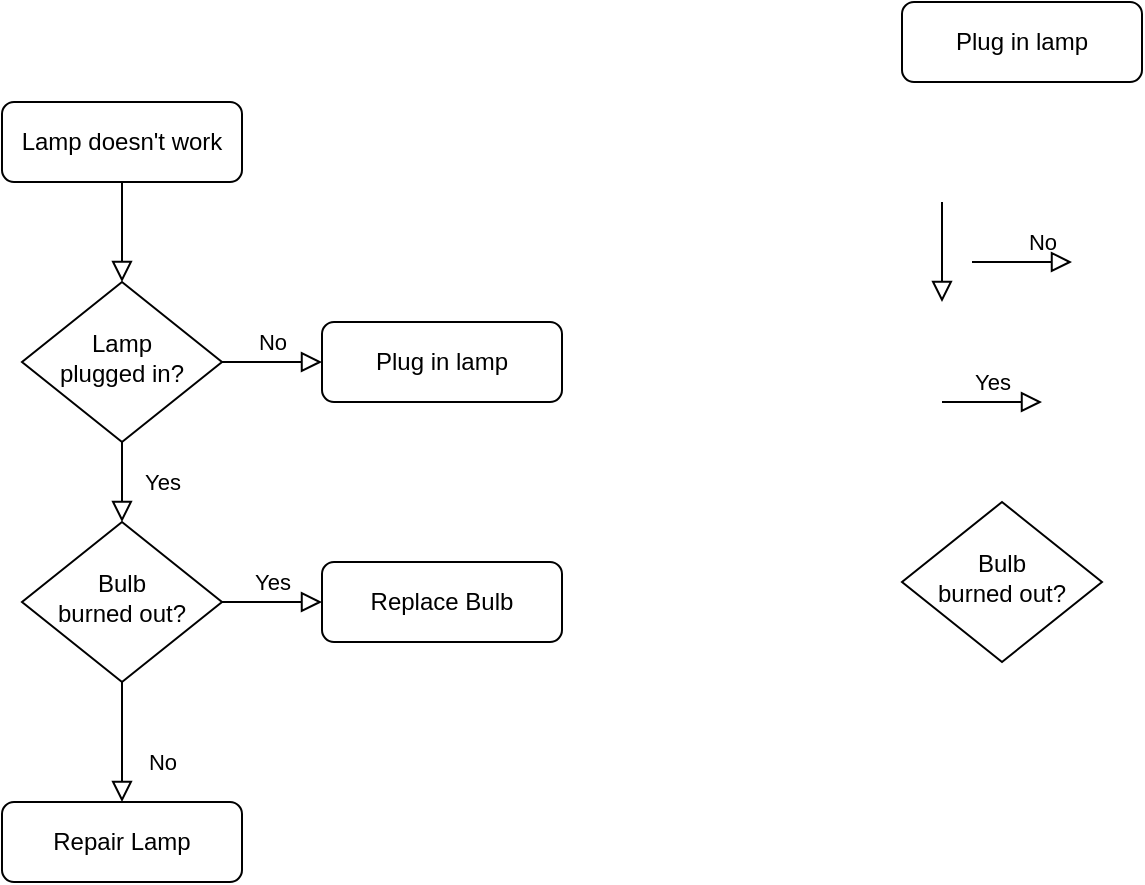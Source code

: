 <mxfile version="12.3.2" type="device" pages="4"><diagram id="C5RBs43oDa-KdzZeNtuy" name="Page-1"><mxGraphModel dx="1422" dy="770" grid="1" gridSize="10" guides="1" tooltips="1" connect="1" arrows="1" fold="1" page="1" pageScale="1" pageWidth="827" pageHeight="1169" math="0" shadow="0"><root><mxCell id="WIyWlLk6GJQsqaUBKTNV-0"/><mxCell id="WIyWlLk6GJQsqaUBKTNV-1" parent="WIyWlLk6GJQsqaUBKTNV-0"/><mxCell id="WIyWlLk6GJQsqaUBKTNV-2" value="" style="rounded=0;html=1;jettySize=auto;orthogonalLoop=1;fontSize=11;endArrow=block;endFill=0;endSize=8;strokeWidth=1;shadow=0;labelBackgroundColor=none;edgeStyle=orthogonalEdgeStyle;" parent="WIyWlLk6GJQsqaUBKTNV-1" source="WIyWlLk6GJQsqaUBKTNV-3" target="WIyWlLk6GJQsqaUBKTNV-6" edge="1"><mxGeometry relative="1" as="geometry"/></mxCell><mxCell id="WIyWlLk6GJQsqaUBKTNV-3" value="Lamp doesn't work" style="rounded=1;whiteSpace=wrap;html=1;fontSize=12;glass=0;strokeWidth=1;shadow=0;" parent="WIyWlLk6GJQsqaUBKTNV-1" vertex="1"><mxGeometry x="160" y="80" width="120" height="40" as="geometry"/></mxCell><mxCell id="WIyWlLk6GJQsqaUBKTNV-4" value="Yes" style="rounded=0;html=1;jettySize=auto;orthogonalLoop=1;fontSize=11;endArrow=block;endFill=0;endSize=8;strokeWidth=1;shadow=0;labelBackgroundColor=none;edgeStyle=orthogonalEdgeStyle;" parent="WIyWlLk6GJQsqaUBKTNV-1" source="WIyWlLk6GJQsqaUBKTNV-6" target="WIyWlLk6GJQsqaUBKTNV-10" edge="1"><mxGeometry y="20" relative="1" as="geometry"><mxPoint as="offset"/></mxGeometry></mxCell><mxCell id="WIyWlLk6GJQsqaUBKTNV-5" value="No" style="edgeStyle=orthogonalEdgeStyle;rounded=0;html=1;jettySize=auto;orthogonalLoop=1;fontSize=11;endArrow=block;endFill=0;endSize=8;strokeWidth=1;shadow=0;labelBackgroundColor=none;" parent="WIyWlLk6GJQsqaUBKTNV-1" source="WIyWlLk6GJQsqaUBKTNV-6" target="WIyWlLk6GJQsqaUBKTNV-7" edge="1"><mxGeometry y="10" relative="1" as="geometry"><mxPoint as="offset"/></mxGeometry></mxCell><mxCell id="WIyWlLk6GJQsqaUBKTNV-6" value="Lamp&lt;br&gt;plugged in?" style="rhombus;whiteSpace=wrap;html=1;shadow=0;fontFamily=Helvetica;fontSize=12;align=center;strokeWidth=1;spacing=6;spacingTop=-4;" parent="WIyWlLk6GJQsqaUBKTNV-1" vertex="1"><mxGeometry x="170" y="170" width="100" height="80" as="geometry"/></mxCell><mxCell id="WIyWlLk6GJQsqaUBKTNV-7" value="Plug in lamp" style="rounded=1;whiteSpace=wrap;html=1;fontSize=12;glass=0;strokeWidth=1;shadow=0;" parent="WIyWlLk6GJQsqaUBKTNV-1" vertex="1"><mxGeometry x="320" y="190" width="120" height="40" as="geometry"/></mxCell><mxCell id="WIyWlLk6GJQsqaUBKTNV-8" value="No" style="rounded=0;html=1;jettySize=auto;orthogonalLoop=1;fontSize=11;endArrow=block;endFill=0;endSize=8;strokeWidth=1;shadow=0;labelBackgroundColor=none;edgeStyle=orthogonalEdgeStyle;" parent="WIyWlLk6GJQsqaUBKTNV-1" source="WIyWlLk6GJQsqaUBKTNV-10" target="WIyWlLk6GJQsqaUBKTNV-11" edge="1"><mxGeometry x="0.333" y="20" relative="1" as="geometry"><mxPoint as="offset"/></mxGeometry></mxCell><mxCell id="WIyWlLk6GJQsqaUBKTNV-9" value="Yes" style="edgeStyle=orthogonalEdgeStyle;rounded=0;html=1;jettySize=auto;orthogonalLoop=1;fontSize=11;endArrow=block;endFill=0;endSize=8;strokeWidth=1;shadow=0;labelBackgroundColor=none;" parent="WIyWlLk6GJQsqaUBKTNV-1" source="WIyWlLk6GJQsqaUBKTNV-10" target="WIyWlLk6GJQsqaUBKTNV-12" edge="1"><mxGeometry y="10" relative="1" as="geometry"><mxPoint as="offset"/></mxGeometry></mxCell><mxCell id="WIyWlLk6GJQsqaUBKTNV-10" value="Bulb&lt;br&gt;burned out?" style="rhombus;whiteSpace=wrap;html=1;shadow=0;fontFamily=Helvetica;fontSize=12;align=center;strokeWidth=1;spacing=6;spacingTop=-4;" parent="WIyWlLk6GJQsqaUBKTNV-1" vertex="1"><mxGeometry x="170" y="290" width="100" height="80" as="geometry"/></mxCell><mxCell id="WIyWlLk6GJQsqaUBKTNV-11" value="Repair Lamp" style="rounded=1;whiteSpace=wrap;html=1;fontSize=12;glass=0;strokeWidth=1;shadow=0;" parent="WIyWlLk6GJQsqaUBKTNV-1" vertex="1"><mxGeometry x="160" y="430" width="120" height="40" as="geometry"/></mxCell><mxCell id="WIyWlLk6GJQsqaUBKTNV-12" value="Replace Bulb" style="rounded=1;whiteSpace=wrap;html=1;fontSize=12;glass=0;strokeWidth=1;shadow=0;" parent="WIyWlLk6GJQsqaUBKTNV-1" vertex="1"><mxGeometry x="320" y="310" width="120" height="40" as="geometry"/></mxCell><mxCell id="P4sgRn5QdffeaqCC3GvA-2" value="" style="rounded=0;html=1;jettySize=auto;orthogonalLoop=1;fontSize=11;endArrow=block;endFill=0;endSize=8;strokeWidth=1;shadow=0;labelBackgroundColor=none;edgeStyle=orthogonalEdgeStyle;" parent="WIyWlLk6GJQsqaUBKTNV-1" edge="1"><mxGeometry relative="1" as="geometry"><mxPoint x="630" y="130" as="sourcePoint"/><mxPoint x="630" y="180" as="targetPoint"/></mxGeometry></mxCell><mxCell id="P4sgRn5QdffeaqCC3GvA-3" value="Plug in lamp" style="rounded=1;whiteSpace=wrap;html=1;fontSize=12;glass=0;strokeWidth=1;shadow=0;" parent="WIyWlLk6GJQsqaUBKTNV-1" vertex="1"><mxGeometry x="610" y="30" width="120" height="40" as="geometry"/></mxCell><mxCell id="P4sgRn5QdffeaqCC3GvA-4" value="No" style="edgeStyle=orthogonalEdgeStyle;rounded=0;html=1;jettySize=auto;orthogonalLoop=1;fontSize=11;endArrow=block;endFill=0;endSize=8;strokeWidth=1;shadow=0;labelBackgroundColor=none;" parent="WIyWlLk6GJQsqaUBKTNV-1" edge="1"><mxGeometry x="0.4" y="10" relative="1" as="geometry"><mxPoint as="offset"/><mxPoint x="645" y="160" as="sourcePoint"/><mxPoint x="695" y="160" as="targetPoint"/></mxGeometry></mxCell><mxCell id="P4sgRn5QdffeaqCC3GvA-5" value="Yes" style="edgeStyle=orthogonalEdgeStyle;rounded=0;html=1;jettySize=auto;orthogonalLoop=1;fontSize=11;endArrow=block;endFill=0;endSize=8;strokeWidth=1;shadow=0;labelBackgroundColor=none;" parent="WIyWlLk6GJQsqaUBKTNV-1" edge="1"><mxGeometry y="10" relative="1" as="geometry"><mxPoint as="offset"/><mxPoint x="630" y="230.0" as="sourcePoint"/><mxPoint x="680" y="230.0" as="targetPoint"/></mxGeometry></mxCell><mxCell id="P4sgRn5QdffeaqCC3GvA-6" value="Bulb&lt;br&gt;burned out?" style="rhombus;whiteSpace=wrap;html=1;shadow=0;fontFamily=Helvetica;fontSize=12;align=center;strokeWidth=1;spacing=6;spacingTop=-4;" parent="WIyWlLk6GJQsqaUBKTNV-1" vertex="1"><mxGeometry x="610" y="280" width="100" height="80" as="geometry"/></mxCell></root></mxGraphModel></diagram><diagram id="Avq6eRanVLR2iVkpXAst" name="Module nenu"><mxGraphModel dx="1422" dy="770" grid="1" gridSize="10" guides="1" tooltips="1" connect="1" arrows="1" fold="1" page="1" pageScale="1" pageWidth="850" pageHeight="1100" math="0" shadow="0"><root><mxCell id="T-pKk-08woPegCSGGiiZ-0"/><mxCell id="T-pKk-08woPegCSGGiiZ-1" parent="T-pKk-08woPegCSGGiiZ-0"/><mxCell id="-Je7kzg3evfF6Ufm1GOP-3" style="edgeStyle=orthogonalEdgeStyle;rounded=0;orthogonalLoop=1;jettySize=auto;html=1;entryX=0;entryY=0.5;entryDx=0;entryDy=0;entryPerimeter=0;startArrow=none;startFill=0;endArrow=block;endFill=0;fillColor=#d5e8d4;gradientColor=#97d077;strokeColor=#82b366;" parent="T-pKk-08woPegCSGGiiZ-1" source="EpUmSCcKuX6sm9GtGx1K-0" target="-Je7kzg3evfF6Ufm1GOP-2" edge="1"><mxGeometry relative="1" as="geometry"/></mxCell><mxCell id="EpUmSCcKuX6sm9GtGx1K-0" value="" style="strokeWidth=1;html=1;shape=mxgraph.flowchart.start_1;whiteSpace=wrap;fillColor=#d5e8d4;gradientColor=#97d077;strokeColor=#82b366;" parent="T-pKk-08woPegCSGGiiZ-1" vertex="1"><mxGeometry x="410" y="25" width="50" height="30" as="geometry"/></mxCell><mxCell id="GSm43H-El7xjzZaS7bhn-1" style="edgeStyle=orthogonalEdgeStyle;rounded=0;orthogonalLoop=1;jettySize=auto;html=1;startArrow=none;startFill=0;endArrow=block;endFill=0;fillColor=#d5e8d4;gradientColor=#97d077;strokeColor=#82b366;" parent="T-pKk-08woPegCSGGiiZ-1" source="-Je7kzg3evfF6Ufm1GOP-0" target="GSm43H-El7xjzZaS7bhn-0" edge="1"><mxGeometry relative="1" as="geometry"/></mxCell><mxCell id="-Je7kzg3evfF6Ufm1GOP-0" value="Login" style="rounded=1;whiteSpace=wrap;html=1;fontSize=12;glass=0;strokeWidth=1;shadow=0;fillColor=#d5e8d4;gradientColor=#97d077;strokeColor=#82b366;" parent="T-pKk-08woPegCSGGiiZ-1" vertex="1"><mxGeometry x="598" y="20" width="120" height="40" as="geometry"/></mxCell><mxCell id="-Je7kzg3evfF6Ufm1GOP-4" style="edgeStyle=orthogonalEdgeStyle;rounded=0;orthogonalLoop=1;jettySize=auto;html=1;startArrow=none;startFill=0;endArrow=block;endFill=0;fillColor=#d5e8d4;gradientColor=#97d077;strokeColor=#82b366;" parent="T-pKk-08woPegCSGGiiZ-1" source="-Je7kzg3evfF6Ufm1GOP-2" target="-Je7kzg3evfF6Ufm1GOP-0" edge="1"><mxGeometry relative="1" as="geometry"/></mxCell><mxCell id="-Je7kzg3evfF6Ufm1GOP-2" value="" style="strokeWidth=1;html=1;shape=mxgraph.flowchart.start_2;whiteSpace=wrap;fillColor=#d5e8d4;gradientColor=#97d077;strokeColor=#82b366;" parent="T-pKk-08woPegCSGGiiZ-1" vertex="1"><mxGeometry x="490" y="30" width="20" height="20" as="geometry"/></mxCell><mxCell id="GSm43H-El7xjzZaS7bhn-8" style="edgeStyle=orthogonalEdgeStyle;rounded=0;orthogonalLoop=1;jettySize=auto;html=1;entryX=1;entryY=0.5;entryDx=0;entryDy=0;entryPerimeter=0;startArrow=none;startFill=0;endArrow=block;endFill=0;fillColor=#d5e8d4;gradientColor=#97d077;strokeColor=#82b366;" parent="T-pKk-08woPegCSGGiiZ-1" source="GSm43H-El7xjzZaS7bhn-0" target="GSm43H-El7xjzZaS7bhn-2" edge="1"><mxGeometry relative="1" as="geometry"/></mxCell><mxCell id="ynun8g4huXHVlrl56xkf-1" style="edgeStyle=orthogonalEdgeStyle;rounded=0;orthogonalLoop=1;jettySize=auto;html=1;entryX=0;entryY=0.5;entryDx=0;entryDy=0;startArrow=none;startFill=0;endArrow=block;endFill=0;fontSize=11;fillColor=#d5e8d4;gradientColor=#97d077;strokeColor=#82b366;" parent="T-pKk-08woPegCSGGiiZ-1" source="GSm43H-El7xjzZaS7bhn-0" target="ynun8g4huXHVlrl56xkf-0" edge="1"><mxGeometry relative="1" as="geometry"/></mxCell><mxCell id="GSm43H-El7xjzZaS7bhn-0" value="user" style="rhombus;whiteSpace=wrap;html=1;shadow=0;fontFamily=Helvetica;fontSize=12;align=center;strokeWidth=1;spacing=6;spacingTop=-4;fillColor=#d5e8d4;gradientColor=#97d077;strokeColor=#82b366;" parent="T-pKk-08woPegCSGGiiZ-1" vertex="1"><mxGeometry x="620.5" y="92.5" width="75" height="60" as="geometry"/></mxCell><mxCell id="GSm43H-El7xjzZaS7bhn-4" style="edgeStyle=orthogonalEdgeStyle;rounded=0;orthogonalLoop=1;jettySize=auto;html=1;entryX=0.5;entryY=1;entryDx=0;entryDy=0;entryPerimeter=0;startArrow=none;startFill=0;endArrow=block;endFill=0;fillColor=#d5e8d4;gradientColor=#97d077;strokeColor=#82b366;" parent="T-pKk-08woPegCSGGiiZ-1" source="GSm43H-El7xjzZaS7bhn-2" target="-Je7kzg3evfF6Ufm1GOP-2" edge="1"><mxGeometry relative="1" as="geometry"><Array as="points"><mxPoint x="500" y="125"/></Array></mxGeometry></mxCell><mxCell id="GSm43H-El7xjzZaS7bhn-2" value="msg: error" style="strokeWidth=1;html=1;shape=mxgraph.flowchart.display;whiteSpace=wrap;fillColor=#d5e8d4;gradientColor=#97d077;strokeColor=#82b366;" parent="T-pKk-08woPegCSGGiiZ-1" vertex="1"><mxGeometry x="510" y="100" width="83.33" height="45" as="geometry"/></mxCell><mxCell id="_bAwy_0d2bi9EzVHU0BV-0" value="No" style="text;html=1;strokeColor=#82b366;fillColor=#d5e8d4;align=center;verticalAlign=middle;whiteSpace=wrap;rounded=0;fontSize=11;gradientColor=#97d077;" parent="T-pKk-08woPegCSGGiiZ-1" vertex="1"><mxGeometry x="600.5" y="105" width="20" height="10" as="geometry"/></mxCell><mxCell id="_bAwy_0d2bi9EzVHU0BV-1" value="Yes" style="text;html=1;strokeColor=#82b366;fillColor=#d5e8d4;align=center;verticalAlign=middle;whiteSpace=wrap;rounded=0;fontSize=11;gradientColor=#97d077;" parent="T-pKk-08woPegCSGGiiZ-1" vertex="1"><mxGeometry x="695.5" y="105" width="20" height="10" as="geometry"/></mxCell><mxCell id="OVCsH2WhOGBuOI0DljNj-37" style="edgeStyle=orthogonalEdgeStyle;rounded=0;orthogonalLoop=1;jettySize=auto;html=1;entryX=0.5;entryY=0;entryDx=0;entryDy=0;startArrow=none;startFill=0;endArrow=block;endFill=0;fontSize=19;fontColor=#FF4FD6;fillColor=#d5e8d4;gradientColor=#97d077;strokeColor=#82b366;" parent="T-pKk-08woPegCSGGiiZ-1" source="ynun8g4huXHVlrl56xkf-0" target="OVCsH2WhOGBuOI0DljNj-8" edge="1"><mxGeometry relative="1" as="geometry"><Array as="points"><mxPoint x="782" y="170"/><mxPoint x="533" y="170"/></Array></mxGeometry></mxCell><mxCell id="a7MqHxr9AO9VcE_CLIY_-16" style="edgeStyle=orthogonalEdgeStyle;rounded=0;orthogonalLoop=1;jettySize=auto;html=1;startArrow=none;startFill=0;endArrow=block;endFill=0;entryX=0.5;entryY=0;entryDx=0;entryDy=0;fillColor=#d5e8d4;gradientColor=#97d077;strokeColor=#82b366;" parent="T-pKk-08woPegCSGGiiZ-1" source="ynun8g4huXHVlrl56xkf-0" target="OVCsH2WhOGBuOI0DljNj-9" edge="1"><mxGeometry relative="1" as="geometry"><Array as="points"><mxPoint x="782" y="170"/><mxPoint x="1240" y="170"/></Array></mxGeometry></mxCell><mxCell id="a7MqHxr9AO9VcE_CLIY_-23" style="edgeStyle=orthogonalEdgeStyle;rounded=0;orthogonalLoop=1;jettySize=auto;html=1;entryX=0.5;entryY=0;entryDx=0;entryDy=0;startArrow=none;startFill=0;endArrow=block;endFill=0;fillColor=#d5e8d4;gradientColor=#97d077;strokeColor=#82b366;" parent="T-pKk-08woPegCSGGiiZ-1" source="ynun8g4huXHVlrl56xkf-0" target="a7MqHxr9AO9VcE_CLIY_-22" edge="1"><mxGeometry relative="1" as="geometry"><Array as="points"><mxPoint x="782" y="170"/><mxPoint x="1610" y="170"/></Array></mxGeometry></mxCell><mxCell id="ynun8g4huXHVlrl56xkf-0" value="menu" style="rounded=1;whiteSpace=wrap;html=1;fontSize=12;glass=0;strokeWidth=1;shadow=0;fillColor=#d5e8d4;gradientColor=#97d077;strokeColor=#82b366;" parent="T-pKk-08woPegCSGGiiZ-1" vertex="1"><mxGeometry x="722" y="102" width="120" height="40" as="geometry"/></mxCell><mxCell id="OVCsH2WhOGBuOI0DljNj-55" style="edgeStyle=orthogonalEdgeStyle;rounded=0;orthogonalLoop=1;jettySize=auto;html=1;startArrow=none;startFill=0;endArrow=block;endFill=0;fontSize=19;fontColor=#FF4FD6;entryX=0.5;entryY=0;entryDx=0;entryDy=0;fillColor=#d5e8d4;gradientColor=#97d077;strokeColor=#82b366;" parent="T-pKk-08woPegCSGGiiZ-1" source="OVCsH2WhOGBuOI0DljNj-0" target="OVCsH2WhOGBuOI0DljNj-27" edge="1"><mxGeometry relative="1" as="geometry"><Array as="points"><mxPoint x="448" y="521"/><mxPoint x="579" y="521"/></Array></mxGeometry></mxCell><mxCell id="OVCsH2WhOGBuOI0DljNj-58" style="edgeStyle=orthogonalEdgeStyle;rounded=0;orthogonalLoop=1;jettySize=auto;html=1;startArrow=none;startFill=0;endArrow=block;endFill=0;fontSize=19;fontColor=#FF4FD6;fillColor=#d5e8d4;gradientColor=#97d077;strokeColor=#82b366;" parent="T-pKk-08woPegCSGGiiZ-1" source="OVCsH2WhOGBuOI0DljNj-0" target="OVCsH2WhOGBuOI0DljNj-26" edge="1"><mxGeometry relative="1" as="geometry"/></mxCell><mxCell id="OVCsH2WhOGBuOI0DljNj-59" style="edgeStyle=orthogonalEdgeStyle;rounded=0;orthogonalLoop=1;jettySize=auto;html=1;entryX=0;entryY=0.5;entryDx=0;entryDy=0;startArrow=none;startFill=0;endArrow=block;endFill=0;fontSize=19;fontColor=#FF4FD6;fillColor=#d5e8d4;gradientColor=#97d077;strokeColor=#82b366;" parent="T-pKk-08woPegCSGGiiZ-1" source="OVCsH2WhOGBuOI0DljNj-0" target="OVCsH2WhOGBuOI0DljNj-52" edge="1"><mxGeometry relative="1" as="geometry"><Array as="points"><mxPoint x="447" y="521"/><mxPoint x="238" y="521"/><mxPoint x="238" y="925"/></Array></mxGeometry></mxCell><mxCell id="OVCsH2WhOGBuOI0DljNj-115" style="edgeStyle=orthogonalEdgeStyle;rounded=0;orthogonalLoop=1;jettySize=auto;html=1;startArrow=block;startFill=0;endArrow=none;endFill=0;fontSize=19;fontColor=#FF4FD6;fillColor=#d5e8d4;gradientColor=#97d077;strokeColor=#82b366;" parent="T-pKk-08woPegCSGGiiZ-1" source="OVCsH2WhOGBuOI0DljNj-0" edge="1"><mxGeometry relative="1" as="geometry"><mxPoint x="447.5" y="441.0" as="targetPoint"/></mxGeometry></mxCell><mxCell id="OVCsH2WhOGBuOI0DljNj-0" value="mg employee" style="rounded=1;whiteSpace=wrap;html=1;fontSize=12;glass=0;strokeWidth=1;shadow=0;fillColor=#d5e8d4;gradientColor=#97d077;strokeColor=#82b366;" parent="T-pKk-08woPegCSGGiiZ-1" vertex="1"><mxGeometry x="387.5" y="471" width="120" height="40" as="geometry"/></mxCell><mxCell id="OVCsH2WhOGBuOI0DljNj-117" style="edgeStyle=orthogonalEdgeStyle;rounded=0;orthogonalLoop=1;jettySize=auto;html=1;entryX=1;entryY=0.5;entryDx=0;entryDy=0;startArrow=none;startFill=0;endArrow=block;endFill=0;fontSize=19;fontColor=#FF4FD6;fillColor=#d5e8d4;gradientColor=#97d077;strokeColor=#82b366;" parent="T-pKk-08woPegCSGGiiZ-1" source="OVCsH2WhOGBuOI0DljNj-1" target="OVCsH2WhOGBuOI0DljNj-116" edge="1"><mxGeometry relative="1" as="geometry"><Array as="points"><mxPoint x="795.5" y="491"/><mxPoint x="795.5" y="671"/></Array></mxGeometry></mxCell><mxCell id="a7MqHxr9AO9VcE_CLIY_-7" style="edgeStyle=orthogonalEdgeStyle;rounded=0;orthogonalLoop=1;jettySize=auto;html=1;startArrow=block;startFill=0;endArrow=none;endFill=0;fillColor=#d5e8d4;gradientColor=#97d077;strokeColor=#82b366;" parent="T-pKk-08woPegCSGGiiZ-1" source="OVCsH2WhOGBuOI0DljNj-1" edge="1"><mxGeometry relative="1" as="geometry"><mxPoint x="720.5" y="441" as="targetPoint"/></mxGeometry></mxCell><mxCell id="OVCsH2WhOGBuOI0DljNj-1" value="mg policy" style="rounded=1;whiteSpace=wrap;html=1;fontSize=12;glass=0;strokeWidth=1;shadow=0;fillColor=#d5e8d4;gradientColor=#97d077;strokeColor=#82b366;" parent="T-pKk-08woPegCSGGiiZ-1" vertex="1"><mxGeometry x="660.5" y="471" width="120" height="40" as="geometry"/></mxCell><mxCell id="OVCsH2WhOGBuOI0DljNj-81" style="edgeStyle=orthogonalEdgeStyle;rounded=0;orthogonalLoop=1;jettySize=auto;html=1;entryX=1;entryY=0.5;entryDx=0;entryDy=0;startArrow=none;startFill=0;endArrow=block;endFill=0;fontSize=19;fontColor=#FF4FD6;fillColor=#d5e8d4;gradientColor=#97d077;strokeColor=#82b366;" parent="T-pKk-08woPegCSGGiiZ-1" source="OVCsH2WhOGBuOI0DljNj-2" target="OVCsH2WhOGBuOI0DljNj-80" edge="1"><mxGeometry relative="1" as="geometry"/></mxCell><mxCell id="a7MqHxr9AO9VcE_CLIY_-3" style="edgeStyle=orthogonalEdgeStyle;rounded=0;orthogonalLoop=1;jettySize=auto;html=1;startArrow=block;startFill=0;endArrow=none;endFill=0;fillColor=#d5e8d4;gradientColor=#97d077;strokeColor=#82b366;" parent="T-pKk-08woPegCSGGiiZ-1" source="OVCsH2WhOGBuOI0DljNj-2" edge="1"><mxGeometry relative="1" as="geometry"><mxPoint x="818" y="743" as="targetPoint"/></mxGeometry></mxCell><mxCell id="OVCsH2WhOGBuOI0DljNj-2" value="mg&amp;nbsp; offday" style="rounded=1;whiteSpace=wrap;html=1;fontSize=12;glass=0;strokeWidth=1;shadow=0;fillColor=#d5e8d4;gradientColor=#97d077;strokeColor=#82b366;" parent="T-pKk-08woPegCSGGiiZ-1" vertex="1"><mxGeometry x="660.5" y="723" width="120" height="40" as="geometry"/></mxCell><mxCell id="OVCsH2WhOGBuOI0DljNj-84" style="edgeStyle=orthogonalEdgeStyle;rounded=0;orthogonalLoop=1;jettySize=auto;html=1;startArrow=none;startFill=0;endArrow=block;endFill=0;fontSize=19;fontColor=#FF4FD6;fillColor=#d5e8d4;gradientColor=#97d077;strokeColor=#82b366;" parent="T-pKk-08woPegCSGGiiZ-1" source="OVCsH2WhOGBuOI0DljNj-3" target="OVCsH2WhOGBuOI0DljNj-83" edge="1"><mxGeometry relative="1" as="geometry"/></mxCell><mxCell id="a7MqHxr9AO9VcE_CLIY_-2" style="edgeStyle=orthogonalEdgeStyle;rounded=0;orthogonalLoop=1;jettySize=auto;html=1;startArrow=block;startFill=0;endArrow=none;endFill=0;fillColor=#d5e8d4;gradientColor=#97d077;strokeColor=#82b366;" parent="T-pKk-08woPegCSGGiiZ-1" source="OVCsH2WhOGBuOI0DljNj-3" edge="1"><mxGeometry relative="1" as="geometry"><mxPoint x="818.0" y="801.0" as="targetPoint"/></mxGeometry></mxCell><mxCell id="OVCsH2WhOGBuOI0DljNj-3" value="mg&amp;nbsp; training" style="rounded=1;whiteSpace=wrap;html=1;fontSize=12;glass=0;strokeWidth=1;shadow=0;fillColor=#d5e8d4;gradientColor=#97d077;strokeColor=#82b366;" parent="T-pKk-08woPegCSGGiiZ-1" vertex="1"><mxGeometry x="660.5" y="781" width="120" height="40" as="geometry"/></mxCell><mxCell id="OVCsH2WhOGBuOI0DljNj-87" style="edgeStyle=orthogonalEdgeStyle;rounded=0;orthogonalLoop=1;jettySize=auto;html=1;startArrow=none;startFill=0;endArrow=block;endFill=0;fontSize=19;fontColor=#FF4FD6;fillColor=#d5e8d4;gradientColor=#97d077;strokeColor=#82b366;" parent="T-pKk-08woPegCSGGiiZ-1" source="OVCsH2WhOGBuOI0DljNj-4" target="OVCsH2WhOGBuOI0DljNj-86" edge="1"><mxGeometry relative="1" as="geometry"/></mxCell><mxCell id="OVCsH2WhOGBuOI0DljNj-4" value="mg&amp;nbsp; document" style="rounded=1;whiteSpace=wrap;html=1;fontSize=12;glass=0;strokeWidth=1;shadow=0;fillColor=#d5e8d4;gradientColor=#97d077;strokeColor=#82b366;" parent="T-pKk-08woPegCSGGiiZ-1" vertex="1"><mxGeometry x="660.5" y="840" width="120" height="40" as="geometry"/></mxCell><mxCell id="OVCsH2WhOGBuOI0DljNj-5" value="MG = Manager" style="text;html=1;strokeColor=#82b366;fillColor=#d5e8d4;align=center;verticalAlign=middle;whiteSpace=wrap;rounded=0;fontSize=19;gradientColor=#97d077;" parent="T-pKk-08woPegCSGGiiZ-1" vertex="1"><mxGeometry x="1200" y="20" width="140" height="20" as="geometry"/></mxCell><mxCell id="OVCsH2WhOGBuOI0DljNj-93" style="edgeStyle=orthogonalEdgeStyle;rounded=0;orthogonalLoop=1;jettySize=auto;html=1;entryX=0.5;entryY=0;entryDx=0;entryDy=0;startArrow=none;startFill=0;endArrow=block;endFill=0;fontSize=19;fontColor=#FF4FD6;fillColor=#d5e8d4;gradientColor=#97d077;strokeColor=#82b366;" parent="T-pKk-08woPegCSGGiiZ-1" source="OVCsH2WhOGBuOI0DljNj-6" target="OVCsH2WhOGBuOI0DljNj-88" edge="1"><mxGeometry relative="1" as="geometry"/></mxCell><mxCell id="OVCsH2WhOGBuOI0DljNj-94" style="edgeStyle=orthogonalEdgeStyle;rounded=0;orthogonalLoop=1;jettySize=auto;html=1;entryX=0.5;entryY=0;entryDx=0;entryDy=0;startArrow=none;startFill=0;endArrow=block;endFill=0;fontSize=19;fontColor=#FF4FD6;fillColor=#d5e8d4;gradientColor=#97d077;strokeColor=#82b366;" parent="T-pKk-08woPegCSGGiiZ-1" source="OVCsH2WhOGBuOI0DljNj-6" target="OVCsH2WhOGBuOI0DljNj-89" edge="1"><mxGeometry relative="1" as="geometry"/></mxCell><mxCell id="a7MqHxr9AO9VcE_CLIY_-6" style="edgeStyle=orthogonalEdgeStyle;rounded=0;orthogonalLoop=1;jettySize=auto;html=1;startArrow=block;startFill=0;endArrow=none;endFill=0;fillColor=#d5e8d4;gradientColor=#97d077;strokeColor=#82b366;" parent="T-pKk-08woPegCSGGiiZ-1" source="OVCsH2WhOGBuOI0DljNj-6" edge="1"><mxGeometry relative="1" as="geometry"><mxPoint x="940" y="441" as="targetPoint"/></mxGeometry></mxCell><mxCell id="OVCsH2WhOGBuOI0DljNj-6" value="mg&amp;nbsp; assets" style="rounded=1;whiteSpace=wrap;html=1;fontSize=12;glass=0;strokeWidth=1;shadow=0;fillColor=#d5e8d4;gradientColor=#97d077;strokeColor=#82b366;" parent="T-pKk-08woPegCSGGiiZ-1" vertex="1"><mxGeometry x="880" y="471" width="120" height="40" as="geometry"/></mxCell><mxCell id="OVCsH2WhOGBuOI0DljNj-104" style="edgeStyle=orthogonalEdgeStyle;rounded=0;orthogonalLoop=1;jettySize=auto;html=1;entryX=0.5;entryY=0;entryDx=0;entryDy=0;startArrow=none;startFill=0;endArrow=block;endFill=0;fontSize=19;fontColor=#FF4FD6;fillColor=#d5e8d4;gradientColor=#97d077;strokeColor=#82b366;" parent="T-pKk-08woPegCSGGiiZ-1" source="OVCsH2WhOGBuOI0DljNj-7" target="OVCsH2WhOGBuOI0DljNj-102" edge="1"><mxGeometry relative="1" as="geometry"/></mxCell><mxCell id="OVCsH2WhOGBuOI0DljNj-105" style="edgeStyle=orthogonalEdgeStyle;rounded=0;orthogonalLoop=1;jettySize=auto;html=1;entryX=0.42;entryY=0;entryDx=0;entryDy=0;entryPerimeter=0;startArrow=none;startFill=0;endArrow=block;endFill=0;fontSize=19;fontColor=#FF4FD6;fillColor=#d5e8d4;gradientColor=#97d077;strokeColor=#82b366;" parent="T-pKk-08woPegCSGGiiZ-1" source="OVCsH2WhOGBuOI0DljNj-7" target="OVCsH2WhOGBuOI0DljNj-101" edge="1"><mxGeometry relative="1" as="geometry"/></mxCell><mxCell id="OVCsH2WhOGBuOI0DljNj-7" value="mg&amp;nbsp; account" style="rounded=1;whiteSpace=wrap;html=1;fontSize=12;glass=0;strokeWidth=1;shadow=0;fillColor=#d5e8d4;gradientColor=#97d077;strokeColor=#82b366;" parent="T-pKk-08woPegCSGGiiZ-1" vertex="1"><mxGeometry x="1130" y="471" width="120" height="40" as="geometry"/></mxCell><mxCell id="OVCsH2WhOGBuOI0DljNj-68" style="edgeStyle=orthogonalEdgeStyle;rounded=0;orthogonalLoop=1;jettySize=auto;html=1;entryX=0;entryY=0.5;entryDx=0;entryDy=0;startArrow=none;startFill=0;endArrow=block;endFill=0;fontSize=19;fontColor=#FF4FD6;exitX=0.5;exitY=1;exitDx=0;exitDy=0;fillColor=#d5e8d4;gradientColor=#97d077;strokeColor=#82b366;" parent="T-pKk-08woPegCSGGiiZ-1" source="OVCsH2WhOGBuOI0DljNj-8" target="OVCsH2WhOGBuOI0DljNj-24" edge="1"><mxGeometry relative="1" as="geometry"><mxPoint x="413" y="431" as="sourcePoint"/><Array as="points"><mxPoint x="533" y="441"/><mxPoint x="78" y="441"/><mxPoint x="78" y="531"/></Array></mxGeometry></mxCell><mxCell id="a7MqHxr9AO9VcE_CLIY_-0" style="edgeStyle=orthogonalEdgeStyle;rounded=0;orthogonalLoop=1;jettySize=auto;html=1;entryX=0.5;entryY=0;entryDx=0;entryDy=0;endArrow=block;endFill=0;fillColor=#d5e8d4;gradientColor=#97d077;strokeColor=#82b366;" parent="T-pKk-08woPegCSGGiiZ-1" source="OVCsH2WhOGBuOI0DljNj-8" target="OVCsH2WhOGBuOI0DljNj-7" edge="1"><mxGeometry relative="1" as="geometry"><Array as="points"><mxPoint x="533" y="441"/><mxPoint x="1190" y="441"/></Array></mxGeometry></mxCell><mxCell id="a7MqHxr9AO9VcE_CLIY_-1" style="edgeStyle=orthogonalEdgeStyle;rounded=0;orthogonalLoop=1;jettySize=auto;html=1;entryX=1;entryY=0.5;entryDx=0;entryDy=0;endArrow=block;endFill=0;fillColor=#d5e8d4;gradientColor=#97d077;strokeColor=#82b366;" parent="T-pKk-08woPegCSGGiiZ-1" source="OVCsH2WhOGBuOI0DljNj-8" target="OVCsH2WhOGBuOI0DljNj-4" edge="1"><mxGeometry relative="1" as="geometry"><Array as="points"><mxPoint x="533" y="441"/><mxPoint x="818" y="441"/><mxPoint x="818" y="860"/></Array></mxGeometry></mxCell><mxCell id="OVCsH2WhOGBuOI0DljNj-8" value="Manager" style="rounded=1;whiteSpace=wrap;html=1;fontSize=12;glass=0;strokeWidth=1;shadow=0;fillColor=#d5e8d4;gradientColor=#97d077;strokeColor=#82b366;" parent="T-pKk-08woPegCSGGiiZ-1" vertex="1"><mxGeometry x="473" y="381" width="120" height="40" as="geometry"/></mxCell><mxCell id="a7MqHxr9AO9VcE_CLIY_-13" style="edgeStyle=orthogonalEdgeStyle;rounded=0;orthogonalLoop=1;jettySize=auto;html=1;entryX=0.5;entryY=0;entryDx=0;entryDy=0;startArrow=none;startFill=0;endArrow=block;endFill=0;fillColor=#d5e8d4;gradientColor=#97d077;strokeColor=#82b366;" parent="T-pKk-08woPegCSGGiiZ-1" source="OVCsH2WhOGBuOI0DljNj-9" target="OVCsH2WhOGBuOI0DljNj-10" edge="1"><mxGeometry relative="1" as="geometry"><Array as="points"><mxPoint x="1240" y="250"/><mxPoint x="1160" y="250"/></Array></mxGeometry></mxCell><mxCell id="a7MqHxr9AO9VcE_CLIY_-14" style="edgeStyle=orthogonalEdgeStyle;rounded=0;orthogonalLoop=1;jettySize=auto;html=1;startArrow=none;startFill=0;endArrow=block;endFill=0;fillColor=#d5e8d4;gradientColor=#97d077;strokeColor=#82b366;" parent="T-pKk-08woPegCSGGiiZ-1" source="OVCsH2WhOGBuOI0DljNj-9" target="OVCsH2WhOGBuOI0DljNj-11" edge="1"><mxGeometry relative="1" as="geometry"><Array as="points"><mxPoint x="1240" y="250"/><mxPoint x="1320" y="250"/></Array></mxGeometry></mxCell><mxCell id="OVCsH2WhOGBuOI0DljNj-9" value="Internal Information" style="rounded=1;whiteSpace=wrap;html=1;fontSize=12;glass=0;strokeWidth=1;shadow=0;fillColor=#d5e8d4;gradientColor=#97d077;strokeColor=#82b366;" parent="T-pKk-08woPegCSGGiiZ-1" vertex="1"><mxGeometry x="1180" y="200" width="120" height="40" as="geometry"/></mxCell><mxCell id="a7MqHxr9AO9VcE_CLIY_-9" style="edgeStyle=orthogonalEdgeStyle;rounded=0;orthogonalLoop=1;jettySize=auto;html=1;entryX=0;entryY=0.5;entryDx=0;entryDy=0;startArrow=none;startFill=0;endArrow=block;endFill=0;fillColor=#d5e8d4;gradientColor=#97d077;strokeColor=#82b366;" parent="T-pKk-08woPegCSGGiiZ-1" source="OVCsH2WhOGBuOI0DljNj-10" target="OVCsH2WhOGBuOI0DljNj-14" edge="1"><mxGeometry relative="1" as="geometry"><Array as="points"><mxPoint x="1080" y="290"/><mxPoint x="1080" y="400"/></Array></mxGeometry></mxCell><mxCell id="OVCsH2WhOGBuOI0DljNj-10" value="Post approved" style="rounded=1;whiteSpace=wrap;html=1;fontSize=12;glass=0;strokeWidth=1;shadow=0;fillColor=#d5e8d4;gradientColor=#97d077;strokeColor=#82b366;" parent="T-pKk-08woPegCSGGiiZ-1" vertex="1"><mxGeometry x="1100" y="270" width="120" height="40" as="geometry"/></mxCell><mxCell id="a7MqHxr9AO9VcE_CLIY_-10" style="edgeStyle=orthogonalEdgeStyle;rounded=0;orthogonalLoop=1;jettySize=auto;html=1;entryX=1;entryY=0.5;entryDx=0;entryDy=0;startArrow=none;startFill=0;endArrow=block;endFill=0;fillColor=#d5e8d4;gradientColor=#97d077;strokeColor=#82b366;" parent="T-pKk-08woPegCSGGiiZ-1" source="OVCsH2WhOGBuOI0DljNj-11" target="OVCsH2WhOGBuOI0DljNj-16" edge="1"><mxGeometry relative="1" as="geometry"><Array as="points"><mxPoint x="1400" y="290"/><mxPoint x="1400" y="400"/></Array></mxGeometry></mxCell><mxCell id="OVCsH2WhOGBuOI0DljNj-11" value="documentation" style="rounded=1;whiteSpace=wrap;html=1;fontSize=12;glass=0;strokeWidth=1;shadow=0;fillColor=#d5e8d4;gradientColor=#97d077;strokeColor=#82b366;" parent="T-pKk-08woPegCSGGiiZ-1" vertex="1"><mxGeometry x="1260" y="270" width="120" height="40" as="geometry"/></mxCell><mxCell id="a7MqHxr9AO9VcE_CLIY_-15" style="edgeStyle=orthogonalEdgeStyle;rounded=0;orthogonalLoop=1;jettySize=auto;html=1;startArrow=block;startFill=0;endArrow=none;endFill=0;fillColor=#d5e8d4;gradientColor=#97d077;strokeColor=#82b366;" parent="T-pKk-08woPegCSGGiiZ-1" source="OVCsH2WhOGBuOI0DljNj-13" edge="1"><mxGeometry relative="1" as="geometry"><mxPoint x="1080" y="350" as="targetPoint"/></mxGeometry></mxCell><mxCell id="OVCsH2WhOGBuOI0DljNj-13" value="Post require offday" style="rounded=1;whiteSpace=wrap;html=1;fontSize=12;glass=0;strokeWidth=1;shadow=0;fillColor=#d5e8d4;gradientColor=#97d077;strokeColor=#82b366;" parent="T-pKk-08woPegCSGGiiZ-1" vertex="1"><mxGeometry x="1110" y="330" width="100" height="40" as="geometry"/></mxCell><mxCell id="OVCsH2WhOGBuOI0DljNj-14" value="Post at training staff" style="rounded=1;whiteSpace=wrap;html=1;fontSize=12;glass=0;strokeWidth=1;shadow=0;fillColor=#d5e8d4;gradientColor=#97d077;strokeColor=#82b366;" parent="T-pKk-08woPegCSGGiiZ-1" vertex="1"><mxGeometry x="1110" y="380" width="100" height="40" as="geometry"/></mxCell><mxCell id="a7MqHxr9AO9VcE_CLIY_-11" style="edgeStyle=orthogonalEdgeStyle;rounded=0;orthogonalLoop=1;jettySize=auto;html=1;startArrow=block;startFill=0;endArrow=none;endFill=0;fillColor=#d5e8d4;gradientColor=#97d077;strokeColor=#82b366;" parent="T-pKk-08woPegCSGGiiZ-1" source="OVCsH2WhOGBuOI0DljNj-15" edge="1"><mxGeometry relative="1" as="geometry"><mxPoint x="1400" y="350.0" as="targetPoint"/></mxGeometry></mxCell><mxCell id="OVCsH2WhOGBuOI0DljNj-15" value="document important" style="rounded=1;whiteSpace=wrap;html=1;fontSize=12;glass=0;strokeWidth=1;shadow=0;fillColor=#d5e8d4;gradientColor=#97d077;strokeColor=#82b366;" parent="T-pKk-08woPegCSGGiiZ-1" vertex="1"><mxGeometry x="1270" y="330" width="100" height="40" as="geometry"/></mxCell><mxCell id="OVCsH2WhOGBuOI0DljNj-16" value="sing the documnet" style="rounded=1;whiteSpace=wrap;html=1;fontSize=12;glass=0;strokeWidth=1;shadow=0;fillColor=#d5e8d4;gradientColor=#97d077;strokeColor=#82b366;" parent="T-pKk-08woPegCSGGiiZ-1" vertex="1"><mxGeometry x="1270" y="380" width="100" height="40" as="geometry"/></mxCell><mxCell id="a7MqHxr9AO9VcE_CLIY_-17" style="edgeStyle=orthogonalEdgeStyle;rounded=0;orthogonalLoop=1;jettySize=auto;html=1;startArrow=block;startFill=0;endArrow=none;endFill=0;fillColor=#d5e8d4;gradientColor=#97d077;strokeColor=#82b366;" parent="T-pKk-08woPegCSGGiiZ-1" source="OVCsH2WhOGBuOI0DljNj-17" edge="1"><mxGeometry relative="1" as="geometry"><mxPoint x="1082" y="170" as="targetPoint"/></mxGeometry></mxCell><mxCell id="OVCsH2WhOGBuOI0DljNj-17" value="company structure review" style="rounded=1;whiteSpace=wrap;html=1;fontSize=12;glass=0;strokeWidth=1;shadow=0;fillColor=#d5e8d4;gradientColor=#97d077;strokeColor=#82b366;" parent="T-pKk-08woPegCSGGiiZ-1" vertex="1"><mxGeometry x="1022" y="200" width="120" height="40" as="geometry"/></mxCell><mxCell id="a7MqHxr9AO9VcE_CLIY_-19" style="edgeStyle=orthogonalEdgeStyle;rounded=0;orthogonalLoop=1;jettySize=auto;html=1;entryX=1;entryY=0.5;entryDx=0;entryDy=0;startArrow=none;startFill=0;endArrow=block;endFill=0;fillColor=#d5e8d4;gradientColor=#97d077;strokeColor=#82b366;" parent="T-pKk-08woPegCSGGiiZ-1" source="OVCsH2WhOGBuOI0DljNj-18" target="OVCsH2WhOGBuOI0DljNj-19" edge="1"><mxGeometry relative="1" as="geometry"><Array as="points"><mxPoint x="1545" y="221"/><mxPoint x="1545" y="341"/></Array></mxGeometry></mxCell><mxCell id="a7MqHxr9AO9VcE_CLIY_-27" style="edgeStyle=orthogonalEdgeStyle;rounded=0;orthogonalLoop=1;jettySize=auto;html=1;startArrow=block;startFill=0;endArrow=none;endFill=0;fillColor=#d5e8d4;gradientColor=#97d077;strokeColor=#82b366;" parent="T-pKk-08woPegCSGGiiZ-1" source="OVCsH2WhOGBuOI0DljNj-18" edge="1"><mxGeometry relative="1" as="geometry"><mxPoint x="1460" y="170" as="targetPoint"/></mxGeometry></mxCell><mxCell id="OVCsH2WhOGBuOI0DljNj-18" value="&amp;nbsp;production" style="rounded=1;whiteSpace=wrap;html=1;fontSize=12;glass=0;strokeWidth=1;shadow=0;fillColor=#d5e8d4;gradientColor=#97d077;strokeColor=#82b366;" parent="T-pKk-08woPegCSGGiiZ-1" vertex="1"><mxGeometry x="1400" y="201" width="120" height="40" as="geometry"/></mxCell><mxCell id="OVCsH2WhOGBuOI0DljNj-19" value="expired production" style="rounded=1;whiteSpace=wrap;html=1;fontSize=12;glass=0;strokeWidth=1;shadow=0;fillColor=#d5e8d4;gradientColor=#97d077;strokeColor=#82b366;" parent="T-pKk-08woPegCSGGiiZ-1" vertex="1"><mxGeometry x="1409.75" y="321" width="100" height="40" as="geometry"/></mxCell><mxCell id="a7MqHxr9AO9VcE_CLIY_-25" style="edgeStyle=orthogonalEdgeStyle;rounded=0;orthogonalLoop=1;jettySize=auto;html=1;startArrow=block;startFill=0;endArrow=none;endFill=0;fillColor=#d5e8d4;gradientColor=#97d077;strokeColor=#82b366;" parent="T-pKk-08woPegCSGGiiZ-1" source="OVCsH2WhOGBuOI0DljNj-20" edge="1"><mxGeometry relative="1" as="geometry"><mxPoint x="1690" y="281" as="targetPoint"/></mxGeometry></mxCell><mxCell id="OVCsH2WhOGBuOI0DljNj-20" value="analysis offday max and min" style="rounded=1;whiteSpace=wrap;html=1;fontSize=12;glass=0;strokeWidth=1;shadow=0;fillColor=#d5e8d4;gradientColor=#97d077;strokeColor=#82b366;" parent="T-pKk-08woPegCSGGiiZ-1" vertex="1"><mxGeometry x="1560" y="261" width="100" height="40" as="geometry"/></mxCell><mxCell id="a7MqHxr9AO9VcE_CLIY_-26" style="edgeStyle=orthogonalEdgeStyle;rounded=0;orthogonalLoop=1;jettySize=auto;html=1;startArrow=block;startFill=0;endArrow=none;endFill=0;fillColor=#d5e8d4;gradientColor=#97d077;strokeColor=#82b366;" parent="T-pKk-08woPegCSGGiiZ-1" source="OVCsH2WhOGBuOI0DljNj-21" edge="1"><mxGeometry relative="1" as="geometry"><mxPoint x="1690" y="341" as="targetPoint"/></mxGeometry></mxCell><mxCell id="OVCsH2WhOGBuOI0DljNj-21" value="analysis assets" style="rounded=1;whiteSpace=wrap;html=1;fontSize=12;glass=0;strokeWidth=1;shadow=0;fillColor=#d5e8d4;gradientColor=#97d077;strokeColor=#82b366;" parent="T-pKk-08woPegCSGGiiZ-1" vertex="1"><mxGeometry x="1560" y="321" width="100" height="40" as="geometry"/></mxCell><mxCell id="OVCsH2WhOGBuOI0DljNj-22" value="analysis production" style="rounded=1;whiteSpace=wrap;html=1;fontSize=12;glass=0;strokeWidth=1;shadow=0;fillColor=#d5e8d4;gradientColor=#97d077;strokeColor=#82b366;" parent="T-pKk-08woPegCSGGiiZ-1" vertex="1"><mxGeometry x="1560" y="381" width="100" height="40" as="geometry"/></mxCell><mxCell id="OVCsH2WhOGBuOI0DljNj-69" style="edgeStyle=orthogonalEdgeStyle;rounded=0;orthogonalLoop=1;jettySize=auto;html=1;startArrow=block;startFill=0;endArrow=none;endFill=0;fontSize=19;fontColor=#FF4FD6;fillColor=#d5e8d4;gradientColor=#97d077;strokeColor=#82b366;" parent="T-pKk-08woPegCSGGiiZ-1" source="OVCsH2WhOGBuOI0DljNj-23" edge="1"><mxGeometry relative="1" as="geometry"><mxPoint x="78" y="481" as="targetPoint"/></mxGeometry></mxCell><mxCell id="OVCsH2WhOGBuOI0DljNj-23" value="gender" style="rounded=1;whiteSpace=wrap;html=1;fontSize=12;glass=0;strokeWidth=1;shadow=0;fillColor=#d5e8d4;gradientColor=#97d077;strokeColor=#82b366;" parent="T-pKk-08woPegCSGGiiZ-1" vertex="1"><mxGeometry x="98" y="461" width="120" height="40" as="geometry"/></mxCell><mxCell id="OVCsH2WhOGBuOI0DljNj-70" style="edgeStyle=orthogonalEdgeStyle;rounded=0;orthogonalLoop=1;jettySize=auto;html=1;startArrow=none;startFill=0;endArrow=block;endFill=0;fontSize=19;fontColor=#FF4FD6;fillColor=#d5e8d4;gradientColor=#97d077;strokeColor=#82b366;" parent="T-pKk-08woPegCSGGiiZ-1" source="OVCsH2WhOGBuOI0DljNj-24" target="OVCsH2WhOGBuOI0DljNj-25" edge="1"><mxGeometry relative="1" as="geometry"/></mxCell><mxCell id="OVCsH2WhOGBuOI0DljNj-24" value="porvince" style="rounded=1;whiteSpace=wrap;html=1;fontSize=12;glass=0;strokeWidth=1;shadow=0;fillColor=#d5e8d4;gradientColor=#97d077;strokeColor=#82b366;" parent="T-pKk-08woPegCSGGiiZ-1" vertex="1"><mxGeometry x="98" y="511" width="120" height="40" as="geometry"/></mxCell><mxCell id="OVCsH2WhOGBuOI0DljNj-25" value="district" style="rounded=1;whiteSpace=wrap;html=1;fontSize=12;glass=0;strokeWidth=1;shadow=0;fillColor=#d5e8d4;gradientColor=#97d077;strokeColor=#82b366;" parent="T-pKk-08woPegCSGGiiZ-1" vertex="1"><mxGeometry x="98" y="581" width="120" height="40" as="geometry"/></mxCell><mxCell id="OVCsH2WhOGBuOI0DljNj-26" value="type employee" style="rounded=1;whiteSpace=wrap;html=1;fontSize=12;glass=0;strokeWidth=1;shadow=0;fillColor=#d5e8d4;gradientColor=#97d077;strokeColor=#82b366;" parent="T-pKk-08woPegCSGGiiZ-1" vertex="1"><mxGeometry x="387.5" y="541" width="120" height="40" as="geometry"/></mxCell><mxCell id="OVCsH2WhOGBuOI0DljNj-27" value="position" style="rounded=1;whiteSpace=wrap;html=1;fontSize=12;glass=0;strokeWidth=1;shadow=0;fillColor=#d5e8d4;gradientColor=#97d077;strokeColor=#82b366;" parent="T-pKk-08woPegCSGGiiZ-1" vertex="1"><mxGeometry x="518.5" y="541" width="120" height="40" as="geometry"/></mxCell><mxCell id="OVCsH2WhOGBuOI0DljNj-60" style="edgeStyle=orthogonalEdgeStyle;rounded=0;orthogonalLoop=1;jettySize=auto;html=1;startArrow=block;startFill=0;endArrow=none;endFill=0;fontSize=19;fontColor=#FF4FD6;fillColor=#d5e8d4;gradientColor=#97d077;strokeColor=#82b366;" parent="T-pKk-08woPegCSGGiiZ-1" source="OVCsH2WhOGBuOI0DljNj-28" edge="1"><mxGeometry relative="1" as="geometry"><mxPoint x="238" y="561" as="targetPoint"/></mxGeometry></mxCell><mxCell id="OVCsH2WhOGBuOI0DljNj-28" value="identitycard" style="rounded=1;whiteSpace=wrap;html=1;fontSize=12;glass=0;strokeWidth=1;shadow=0;fillColor=#d5e8d4;gradientColor=#97d077;strokeColor=#82b366;" parent="T-pKk-08woPegCSGGiiZ-1" vertex="1"><mxGeometry x="278" y="541" width="100" height="40" as="geometry"/></mxCell><mxCell id="OVCsH2WhOGBuOI0DljNj-61" style="edgeStyle=orthogonalEdgeStyle;rounded=0;orthogonalLoop=1;jettySize=auto;html=1;startArrow=block;startFill=0;endArrow=none;endFill=0;fontSize=19;fontColor=#FF4FD6;fillColor=#d5e8d4;gradientColor=#97d077;strokeColor=#82b366;" parent="T-pKk-08woPegCSGGiiZ-1" source="OVCsH2WhOGBuOI0DljNj-29" edge="1"><mxGeometry relative="1" as="geometry"><mxPoint x="238" y="612" as="targetPoint"/></mxGeometry></mxCell><mxCell id="OVCsH2WhOGBuOI0DljNj-29" value="bookfamily" style="rounded=1;whiteSpace=wrap;html=1;fontSize=12;glass=0;strokeWidth=1;shadow=0;fillColor=#d5e8d4;gradientColor=#97d077;strokeColor=#82b366;" parent="T-pKk-08woPegCSGGiiZ-1" vertex="1"><mxGeometry x="278.5" y="592" width="100" height="40" as="geometry"/></mxCell><mxCell id="OVCsH2WhOGBuOI0DljNj-62" style="edgeStyle=orthogonalEdgeStyle;rounded=0;orthogonalLoop=1;jettySize=auto;html=1;startArrow=block;startFill=0;endArrow=none;endFill=0;fontSize=19;fontColor=#FF4FD6;fillColor=#d5e8d4;gradientColor=#97d077;strokeColor=#82b366;" parent="T-pKk-08woPegCSGGiiZ-1" source="OVCsH2WhOGBuOI0DljNj-30" edge="1"><mxGeometry relative="1" as="geometry"><mxPoint x="238" y="664" as="targetPoint"/></mxGeometry></mxCell><mxCell id="OVCsH2WhOGBuOI0DljNj-30" value="parent" style="rounded=1;whiteSpace=wrap;html=1;fontSize=12;glass=0;strokeWidth=1;shadow=0;fillColor=#d5e8d4;gradientColor=#97d077;strokeColor=#82b366;" parent="T-pKk-08woPegCSGGiiZ-1" vertex="1"><mxGeometry x="278.5" y="644" width="100" height="40" as="geometry"/></mxCell><mxCell id="OVCsH2WhOGBuOI0DljNj-63" style="edgeStyle=orthogonalEdgeStyle;rounded=0;orthogonalLoop=1;jettySize=auto;html=1;startArrow=block;startFill=0;endArrow=none;endFill=0;fontSize=19;fontColor=#FF4FD6;fillColor=#d5e8d4;gradientColor=#97d077;strokeColor=#82b366;" parent="T-pKk-08woPegCSGGiiZ-1" source="OVCsH2WhOGBuOI0DljNj-31" edge="1"><mxGeometry relative="1" as="geometry"><mxPoint x="238" y="715" as="targetPoint"/></mxGeometry></mxCell><mxCell id="OVCsH2WhOGBuOI0DljNj-31" value="hushandwife" style="rounded=1;whiteSpace=wrap;html=1;fontSize=12;glass=0;strokeWidth=1;shadow=0;fillColor=#d5e8d4;gradientColor=#97d077;strokeColor=#82b366;" parent="T-pKk-08woPegCSGGiiZ-1" vertex="1"><mxGeometry x="278.5" y="695" width="100" height="40" as="geometry"/></mxCell><mxCell id="OVCsH2WhOGBuOI0DljNj-65" style="edgeStyle=orthogonalEdgeStyle;rounded=0;orthogonalLoop=1;jettySize=auto;html=1;startArrow=block;startFill=0;endArrow=none;endFill=0;fontSize=19;fontColor=#FF4FD6;fillColor=#d5e8d4;gradientColor=#97d077;strokeColor=#82b366;" parent="T-pKk-08woPegCSGGiiZ-1" source="OVCsH2WhOGBuOI0DljNj-33" edge="1"><mxGeometry relative="1" as="geometry"><mxPoint x="238" y="817" as="targetPoint"/></mxGeometry></mxCell><mxCell id="OVCsH2WhOGBuOI0DljNj-33" value="highschool" style="rounded=1;whiteSpace=wrap;html=1;fontSize=12;glass=0;strokeWidth=1;shadow=0;fillColor=#d5e8d4;gradientColor=#97d077;strokeColor=#82b366;" parent="T-pKk-08woPegCSGGiiZ-1" vertex="1"><mxGeometry x="277.5" y="751" width="100" height="40" as="geometry"/></mxCell><mxCell id="OVCsH2WhOGBuOI0DljNj-66" style="edgeStyle=orthogonalEdgeStyle;rounded=0;orthogonalLoop=1;jettySize=auto;html=1;startArrow=block;startFill=0;endArrow=none;endFill=0;fontSize=19;fontColor=#FF4FD6;fillColor=#d5e8d4;gradientColor=#97d077;strokeColor=#82b366;" parent="T-pKk-08woPegCSGGiiZ-1" source="OVCsH2WhOGBuOI0DljNj-34" edge="1"><mxGeometry relative="1" as="geometry"><mxPoint x="238" y="869" as="targetPoint"/></mxGeometry></mxCell><mxCell id="OVCsH2WhOGBuOI0DljNj-34" value="study" style="rounded=1;whiteSpace=wrap;html=1;fontSize=12;glass=0;strokeWidth=1;shadow=0;fillColor=#d5e8d4;gradientColor=#97d077;strokeColor=#82b366;" parent="T-pKk-08woPegCSGGiiZ-1" vertex="1"><mxGeometry x="277.5" y="803" width="100" height="40" as="geometry"/></mxCell><mxCell id="OVCsH2WhOGBuOI0DljNj-67" style="edgeStyle=orthogonalEdgeStyle;rounded=0;orthogonalLoop=1;jettySize=auto;html=1;startArrow=block;startFill=0;endArrow=none;endFill=0;fontSize=19;fontColor=#FF4FD6;fillColor=#d5e8d4;gradientColor=#97d077;strokeColor=#82b366;" parent="T-pKk-08woPegCSGGiiZ-1" source="OVCsH2WhOGBuOI0DljNj-35" edge="1"><mxGeometry relative="1" as="geometry"><mxPoint x="238" y="920" as="targetPoint"/></mxGeometry></mxCell><mxCell id="OVCsH2WhOGBuOI0DljNj-35" value="experience" style="rounded=1;whiteSpace=wrap;html=1;fontSize=12;glass=0;strokeWidth=1;shadow=0;fillColor=#d5e8d4;gradientColor=#97d077;strokeColor=#82b366;" parent="T-pKk-08woPegCSGGiiZ-1" vertex="1"><mxGeometry x="277.5" y="854" width="100" height="40" as="geometry"/></mxCell><mxCell id="OVCsH2WhOGBuOI0DljNj-52" value="ability" style="rounded=1;whiteSpace=wrap;html=1;fontSize=12;glass=0;strokeWidth=1;shadow=0;fillColor=#d5e8d4;gradientColor=#97d077;strokeColor=#82b366;" parent="T-pKk-08woPegCSGGiiZ-1" vertex="1"><mxGeometry x="277" y="905" width="100" height="40" as="geometry"/></mxCell><mxCell id="OVCsH2WhOGBuOI0DljNj-121" style="edgeStyle=orthogonalEdgeStyle;rounded=0;orthogonalLoop=1;jettySize=auto;html=1;entryX=0;entryY=0.5;entryDx=0;entryDy=0;startArrow=block;startFill=0;endArrow=none;endFill=0;fontSize=19;fontColor=#FF4FD6;fillColor=#d5e8d4;gradientColor=#97d077;strokeColor=#82b366;" parent="T-pKk-08woPegCSGGiiZ-1" source="OVCsH2WhOGBuOI0DljNj-71" target="OVCsH2WhOGBuOI0DljNj-72" edge="1"><mxGeometry relative="1" as="geometry"/></mxCell><mxCell id="OVCsH2WhOGBuOI0DljNj-71" value="type law" style="rounded=1;whiteSpace=wrap;html=1;fontSize=12;glass=0;strokeWidth=1;shadow=0;fillColor=#d5e8d4;gradientColor=#97d077;strokeColor=#82b366;" parent="T-pKk-08woPegCSGGiiZ-1" vertex="1"><mxGeometry x="533.5" y="597" width="100" height="40" as="geometry"/></mxCell><mxCell id="OVCsH2WhOGBuOI0DljNj-120" style="edgeStyle=orthogonalEdgeStyle;rounded=0;orthogonalLoop=1;jettySize=auto;html=1;startArrow=block;startFill=0;endArrow=none;endFill=0;fontSize=19;fontColor=#FF4FD6;fillColor=#d5e8d4;gradientColor=#97d077;strokeColor=#82b366;" parent="T-pKk-08woPegCSGGiiZ-1" source="OVCsH2WhOGBuOI0DljNj-72" edge="1"><mxGeometry relative="1" as="geometry"><mxPoint x="795.5" y="617" as="targetPoint"/></mxGeometry></mxCell><mxCell id="OVCsH2WhOGBuOI0DljNj-72" value="law" style="rounded=1;whiteSpace=wrap;html=1;fontSize=12;glass=0;strokeWidth=1;shadow=0;fillColor=#d5e8d4;gradientColor=#97d077;strokeColor=#82b366;" parent="T-pKk-08woPegCSGGiiZ-1" vertex="1"><mxGeometry x="660.5" y="597" width="100" height="40" as="geometry"/></mxCell><mxCell id="OVCsH2WhOGBuOI0DljNj-118" style="edgeStyle=orthogonalEdgeStyle;rounded=0;orthogonalLoop=1;jettySize=auto;html=1;startArrow=block;startFill=0;endArrow=none;endFill=0;fontSize=19;fontColor=#FF4FD6;fillColor=#d5e8d4;gradientColor=#97d077;strokeColor=#82b366;" parent="T-pKk-08woPegCSGGiiZ-1" source="OVCsH2WhOGBuOI0DljNj-73" edge="1"><mxGeometry relative="1" as="geometry"><mxPoint x="795.5" y="562" as="targetPoint"/></mxGeometry></mxCell><mxCell id="OVCsH2WhOGBuOI0DljNj-73" value="Welfare state" style="rounded=1;whiteSpace=wrap;html=1;fontSize=12;glass=0;strokeWidth=1;shadow=0;fillColor=#d5e8d4;gradientColor=#97d077;strokeColor=#82b366;" parent="T-pKk-08woPegCSGGiiZ-1" vertex="1"><mxGeometry x="660.5" y="542" width="100" height="40" as="geometry"/></mxCell><mxCell id="OVCsH2WhOGBuOI0DljNj-80" value="type offday" style="rounded=1;whiteSpace=wrap;html=1;fontSize=12;glass=0;strokeWidth=1;shadow=0;fillColor=#d5e8d4;gradientColor=#97d077;strokeColor=#82b366;" parent="T-pKk-08woPegCSGGiiZ-1" vertex="1"><mxGeometry x="528.5" y="723" width="100" height="40" as="geometry"/></mxCell><mxCell id="OVCsH2WhOGBuOI0DljNj-83" value="type training" style="rounded=1;whiteSpace=wrap;html=1;fontSize=12;glass=0;strokeWidth=1;shadow=0;fillColor=#d5e8d4;gradientColor=#97d077;strokeColor=#82b366;" parent="T-pKk-08woPegCSGGiiZ-1" vertex="1"><mxGeometry x="533.5" y="781" width="100" height="40" as="geometry"/></mxCell><mxCell id="OVCsH2WhOGBuOI0DljNj-86" value="type document" style="rounded=1;whiteSpace=wrap;html=1;fontSize=12;glass=0;strokeWidth=1;shadow=0;fillColor=#d5e8d4;gradientColor=#97d077;strokeColor=#82b366;" parent="T-pKk-08woPegCSGGiiZ-1" vertex="1"><mxGeometry x="527.5" y="840" width="100" height="40" as="geometry"/></mxCell><mxCell id="OVCsH2WhOGBuOI0DljNj-88" value="type assets" style="rounded=1;whiteSpace=wrap;html=1;fontSize=12;glass=0;strokeWidth=1;shadow=0;fillColor=#d5e8d4;gradientColor=#97d077;strokeColor=#82b366;" parent="T-pKk-08woPegCSGGiiZ-1" vertex="1"><mxGeometry x="830" y="551" width="100" height="40" as="geometry"/></mxCell><mxCell id="OVCsH2WhOGBuOI0DljNj-95" style="edgeStyle=orthogonalEdgeStyle;rounded=0;orthogonalLoop=1;jettySize=auto;html=1;entryX=1;entryY=0.5;entryDx=0;entryDy=0;startArrow=none;startFill=0;endArrow=block;endFill=0;fontSize=19;fontColor=#FF4FD6;fillColor=#d5e8d4;gradientColor=#97d077;strokeColor=#82b366;" parent="T-pKk-08woPegCSGGiiZ-1" source="OVCsH2WhOGBuOI0DljNj-89" target="OVCsH2WhOGBuOI0DljNj-92" edge="1"><mxGeometry relative="1" as="geometry"><Array as="points"><mxPoint x="1060" y="571"/><mxPoint x="1060" y="721"/></Array></mxGeometry></mxCell><mxCell id="OVCsH2WhOGBuOI0DljNj-89" value="storage product" style="rounded=1;whiteSpace=wrap;html=1;fontSize=12;glass=0;strokeWidth=1;shadow=0;fillColor=#d5e8d4;gradientColor=#97d077;strokeColor=#82b366;" parent="T-pKk-08woPegCSGGiiZ-1" vertex="1"><mxGeometry x="940" y="551" width="100" height="40" as="geometry"/></mxCell><mxCell id="OVCsH2WhOGBuOI0DljNj-96" style="edgeStyle=orthogonalEdgeStyle;rounded=0;orthogonalLoop=1;jettySize=auto;html=1;startArrow=block;startFill=0;endArrow=none;endFill=0;fontSize=19;fontColor=#FF4FD6;fillColor=#d5e8d4;gradientColor=#97d077;strokeColor=#82b366;" parent="T-pKk-08woPegCSGGiiZ-1" source="OVCsH2WhOGBuOI0DljNj-90" edge="1"><mxGeometry relative="1" as="geometry"><mxPoint x="1060" y="621" as="targetPoint"/></mxGeometry></mxCell><mxCell id="OVCsH2WhOGBuOI0DljNj-90" value="brands" style="rounded=1;whiteSpace=wrap;html=1;fontSize=12;glass=0;strokeWidth=1;shadow=0;fillColor=#d5e8d4;gradientColor=#97d077;strokeColor=#82b366;" parent="T-pKk-08woPegCSGGiiZ-1" vertex="1"><mxGeometry x="940" y="601" width="90" height="40" as="geometry"/></mxCell><mxCell id="OVCsH2WhOGBuOI0DljNj-97" style="edgeStyle=orthogonalEdgeStyle;rounded=0;orthogonalLoop=1;jettySize=auto;html=1;startArrow=block;startFill=0;endArrow=none;endFill=0;fontSize=19;fontColor=#FF4FD6;fillColor=#d5e8d4;gradientColor=#97d077;strokeColor=#82b366;" parent="T-pKk-08woPegCSGGiiZ-1" source="OVCsH2WhOGBuOI0DljNj-91" edge="1"><mxGeometry relative="1" as="geometry"><mxPoint x="1060" y="671" as="targetPoint"/></mxGeometry></mxCell><mxCell id="OVCsH2WhOGBuOI0DljNj-91" value="type storage" style="rounded=1;whiteSpace=wrap;html=1;fontSize=12;glass=0;strokeWidth=1;shadow=0;fillColor=#d5e8d4;gradientColor=#97d077;strokeColor=#82b366;" parent="T-pKk-08woPegCSGGiiZ-1" vertex="1"><mxGeometry x="940" y="651" width="90" height="40" as="geometry"/></mxCell><mxCell id="OVCsH2WhOGBuOI0DljNj-92" value="type product" style="rounded=1;whiteSpace=wrap;html=1;fontSize=12;glass=0;strokeWidth=1;shadow=0;fillColor=#d5e8d4;gradientColor=#97d077;strokeColor=#82b366;" parent="T-pKk-08woPegCSGGiiZ-1" vertex="1"><mxGeometry x="940" y="701" width="90" height="40" as="geometry"/></mxCell><mxCell id="OVCsH2WhOGBuOI0DljNj-100" value="type accounting" style="rounded=1;whiteSpace=wrap;html=1;fontSize=12;glass=0;strokeWidth=1;shadow=0;fillColor=#d5e8d4;gradientColor=#97d077;strokeColor=#82b366;" parent="T-pKk-08woPegCSGGiiZ-1" vertex="1"><mxGeometry x="1080" y="621" width="100" height="40" as="geometry"/></mxCell><mxCell id="OVCsH2WhOGBuOI0DljNj-101" value="customer" style="rounded=1;whiteSpace=wrap;html=1;fontSize=12;glass=0;strokeWidth=1;shadow=0;fillColor=#d5e8d4;gradientColor=#97d077;strokeColor=#82b366;" parent="T-pKk-08woPegCSGGiiZ-1" vertex="1"><mxGeometry x="1200" y="551" width="100" height="40" as="geometry"/></mxCell><mxCell id="OVCsH2WhOGBuOI0DljNj-103" style="edgeStyle=orthogonalEdgeStyle;rounded=0;orthogonalLoop=1;jettySize=auto;html=1;startArrow=none;startFill=0;endArrow=block;endFill=0;fontSize=19;fontColor=#FF4FD6;fillColor=#d5e8d4;gradientColor=#97d077;strokeColor=#82b366;" parent="T-pKk-08woPegCSGGiiZ-1" source="OVCsH2WhOGBuOI0DljNj-102" target="OVCsH2WhOGBuOI0DljNj-100" edge="1"><mxGeometry relative="1" as="geometry"/></mxCell><mxCell id="OVCsH2WhOGBuOI0DljNj-102" value="accounting" style="rounded=1;whiteSpace=wrap;html=1;fontSize=12;glass=0;strokeWidth=1;shadow=0;fillColor=#d5e8d4;gradientColor=#97d077;strokeColor=#82b366;" parent="T-pKk-08woPegCSGGiiZ-1" vertex="1"><mxGeometry x="1080" y="551" width="100" height="40" as="geometry"/></mxCell><mxCell id="OVCsH2WhOGBuOI0DljNj-107" value="" style="edgeStyle=orthogonalEdgeStyle;rounded=0;orthogonalLoop=1;jettySize=auto;html=1;startArrow=block;startFill=0;endArrow=none;endFill=0;fontSize=19;fontColor=#FF4FD6;fillColor=#d5e8d4;gradientColor=#97d077;strokeColor=#82b366;" parent="T-pKk-08woPegCSGGiiZ-1" source="OVCsH2WhOGBuOI0DljNj-106" target="OVCsH2WhOGBuOI0DljNj-101" edge="1"><mxGeometry relative="1" as="geometry"/></mxCell><mxCell id="OVCsH2WhOGBuOI0DljNj-106" value="type customer" style="rounded=1;whiteSpace=wrap;html=1;fontSize=12;glass=0;strokeWidth=1;shadow=0;fillColor=#d5e8d4;gradientColor=#97d077;strokeColor=#82b366;" parent="T-pKk-08woPegCSGGiiZ-1" vertex="1"><mxGeometry x="1200" y="621" width="100" height="40" as="geometry"/></mxCell><mxCell id="OVCsH2WhOGBuOI0DljNj-116" value="plolicy" style="rounded=1;whiteSpace=wrap;html=1;fontSize=12;glass=0;strokeWidth=1;shadow=0;fillColor=#d5e8d4;gradientColor=#97d077;strokeColor=#82b366;" parent="T-pKk-08woPegCSGGiiZ-1" vertex="1"><mxGeometry x="660.5" y="651" width="100" height="40" as="geometry"/></mxCell><mxCell id="a7MqHxr9AO9VcE_CLIY_-20" style="edgeStyle=orthogonalEdgeStyle;rounded=0;orthogonalLoop=1;jettySize=auto;html=1;startArrow=block;startFill=0;endArrow=none;endFill=0;fillColor=#d5e8d4;gradientColor=#97d077;strokeColor=#82b366;" parent="T-pKk-08woPegCSGGiiZ-1" source="a7MqHxr9AO9VcE_CLIY_-18" edge="1"><mxGeometry relative="1" as="geometry"><mxPoint x="1545" y="281" as="targetPoint"/></mxGeometry></mxCell><mxCell id="a7MqHxr9AO9VcE_CLIY_-18" value="use production" style="rounded=1;whiteSpace=wrap;html=1;fontSize=12;glass=0;strokeWidth=1;shadow=0;fillColor=#d5e8d4;gradientColor=#97d077;strokeColor=#82b366;" parent="T-pKk-08woPegCSGGiiZ-1" vertex="1"><mxGeometry x="1410.25" y="261" width="100" height="40" as="geometry"/></mxCell><mxCell id="a7MqHxr9AO9VcE_CLIY_-24" style="edgeStyle=orthogonalEdgeStyle;rounded=0;orthogonalLoop=1;jettySize=auto;html=1;entryX=1;entryY=0.5;entryDx=0;entryDy=0;startArrow=none;startFill=0;endArrow=block;endFill=0;fillColor=#d5e8d4;gradientColor=#97d077;strokeColor=#82b366;" parent="T-pKk-08woPegCSGGiiZ-1" source="a7MqHxr9AO9VcE_CLIY_-22" target="OVCsH2WhOGBuOI0DljNj-22" edge="1"><mxGeometry relative="1" as="geometry"><Array as="points"><mxPoint x="1690" y="221"/><mxPoint x="1690" y="401"/></Array></mxGeometry></mxCell><mxCell id="a7MqHxr9AO9VcE_CLIY_-22" value="analysis" style="rounded=1;whiteSpace=wrap;html=1;fontSize=12;glass=0;strokeWidth=1;shadow=0;fillColor=#d5e8d4;gradientColor=#97d077;strokeColor=#82b366;" parent="T-pKk-08woPegCSGGiiZ-1" vertex="1"><mxGeometry x="1550" y="201" width="120" height="40" as="geometry"/></mxCell></root></mxGraphModel></diagram><diagram id="MCyhX9EY8z558HKNQayR" name="module employee"><mxGraphModel dx="2272" dy="770" grid="1" gridSize="10" guides="1" tooltips="1" connect="1" arrows="1" fold="1" page="1" pageScale="1" pageWidth="850" pageHeight="1100" math="0" shadow="0"><root><mxCell id="0"/><mxCell id="1" parent="0"/><mxCell id="hVlXgwOe5V3pljrJpDlY-7" style="edgeStyle=orthogonalEdgeStyle;rounded=0;orthogonalLoop=1;jettySize=auto;html=1;fontFamily=Noto sans lao;fontSize=10;endArrow=block;endFill=0;" parent="1" source="tEEgGYnJqFHqG0Au4ZlP-1" target="hVlXgwOe5V3pljrJpDlY-4" edge="1"><mxGeometry relative="1" as="geometry"/></mxCell><mxCell id="tEEgGYnJqFHqG0Au4ZlP-1" value="ເລີ່ມຕົ້ນ" style="strokeWidth=1;html=1;shape=mxgraph.flowchart.start_1;whiteSpace=wrap;flipH=1;flipV=1;fontSize=10;fontFamily=Noto sans lao;" parent="1" vertex="1"><mxGeometry x="-40" y="50" width="50" height="30" as="geometry"/></mxCell><mxCell id="qepH0K-xg4mdHNIwuPoc-2" style="edgeStyle=orthogonalEdgeStyle;rounded=0;orthogonalLoop=1;jettySize=auto;html=1;entryX=0;entryY=0.5;entryDx=0;entryDy=0;fontFamily=Noto sans lao;fontSize=10;endArrow=block;endFill=0;" parent="1" source="vBrhFruk9HX6wPqDKVmM-1" target="qepH0K-xg4mdHNIwuPoc-1" edge="1"><mxGeometry relative="1" as="geometry"/></mxCell><mxCell id="vBrhFruk9HX6wPqDKVmM-1" value="ປ້ອນຂໍ້ມູນເຂົ້າສູ້ລະບົບ" style="shape=parallelogram;html=1;strokeWidth=1;perimeter=parallelogramPerimeter;whiteSpace=wrap;rounded=1;arcSize=12;size=0.075;fontSize=10;fontFamily=Noto sans lao;fillColor=#ffe6cc;strokeColor=#d79b00;" parent="1" vertex="1"><mxGeometry x="100" y="45" width="120" height="40" as="geometry"/></mxCell><mxCell id="yK0G4EuZZgZ7zeCwMrII-2" style="edgeStyle=orthogonalEdgeStyle;rounded=0;orthogonalLoop=1;jettySize=auto;html=1;fontFamily=Noto sans lao;fontSize=10;endArrow=block;endFill=0;" parent="1" source="qepH0K-xg4mdHNIwuPoc-1" target="yK0G4EuZZgZ7zeCwMrII-1" edge="1"><mxGeometry relative="1" as="geometry"/></mxCell><mxCell id="hVlXgwOe5V3pljrJpDlY-3" style="edgeStyle=orthogonalEdgeStyle;rounded=1;orthogonalLoop=1;jettySize=auto;html=1;entryX=1.013;entryY=0.575;entryDx=0;entryDy=0;entryPerimeter=0;fontFamily=Noto sans lao;fontSize=10;endArrow=block;endFill=0;" parent="1" source="qepH0K-xg4mdHNIwuPoc-1" target="hVlXgwOe5V3pljrJpDlY-2" edge="1"><mxGeometry relative="1" as="geometry"><Array as="points"><mxPoint x="275" y="139"/></Array></mxGeometry></mxCell><mxCell id="qepH0K-xg4mdHNIwuPoc-1" value="ກວດສອບ" style="rhombus;whiteSpace=wrap;html=1;shadow=0;fontFamily=Noto sans lao;fontSize=10;align=center;strokeWidth=1;spacing=6;spacingTop=-4;fillColor=#f8cecc;strokeColor=#b85450;" parent="1" vertex="1"><mxGeometry x="250" y="45" width="50" height="40" as="geometry"/></mxCell><mxCell id="hVlXgwOe5V3pljrJpDlY-9" style="edgeStyle=orthogonalEdgeStyle;rounded=0;orthogonalLoop=1;jettySize=auto;html=1;fontFamily=Noto sans lao;fontSize=10;endArrow=block;endFill=0;" parent="1" source="yK0G4EuZZgZ7zeCwMrII-1" target="hVlXgwOe5V3pljrJpDlY-8" edge="1"><mxGeometry relative="1" as="geometry"/></mxCell><mxCell id="yK0G4EuZZgZ7zeCwMrII-1" value="ກວດສີດທີ່ເຂົາໃຊ້" style="rounded=1;whiteSpace=wrap;html=1;fontSize=10;glass=0;strokeWidth=1;shadow=0;fontFamily=Noto sans lao;fillColor=#dae8fc;strokeColor=#6c8ebf;" parent="1" vertex="1"><mxGeometry x="340" y="45" width="100" height="40" as="geometry"/></mxCell><mxCell id="hVlXgwOe5V3pljrJpDlY-1" value="ກວດສອບສີດທີ່ເຂົ້າໃຊ້ລະບົບ" style="shape=callout;whiteSpace=wrap;html=1;perimeter=calloutPerimeter;fontFamily=Noto sans lao;fontSize=10;strokeWidth=1;base=9;position2=0.24;fillColor=#fff2cc;strokeColor=#d6b656;" parent="1" vertex="1"><mxGeometry x="410" width="81.67" height="70" as="geometry"/></mxCell><mxCell id="hVlXgwOe5V3pljrJpDlY-5" style="edgeStyle=orthogonalEdgeStyle;rounded=1;orthogonalLoop=1;jettySize=auto;html=1;entryX=0.5;entryY=1;entryDx=0;entryDy=0;entryPerimeter=0;fontFamily=Noto sans lao;fontSize=10;endArrow=block;endFill=0;" parent="1" source="hVlXgwOe5V3pljrJpDlY-2" target="hVlXgwOe5V3pljrJpDlY-4" edge="1"><mxGeometry relative="1" as="geometry"/></mxCell><mxCell id="hVlXgwOe5V3pljrJpDlY-2" value="ແຈັງເຕືອນຂໍ້ຜີດພາດ" style="strokeWidth=1;html=1;shape=mxgraph.flowchart.display;whiteSpace=wrap;fontFamily=Noto sans lao;fontSize=10;fillColor=#fff2cc;strokeColor=#d6b656;gradientColor=#ffd966;" parent="1" vertex="1"><mxGeometry x="130" y="110" width="83.33" height="50" as="geometry"/></mxCell><mxCell id="hVlXgwOe5V3pljrJpDlY-6" style="edgeStyle=orthogonalEdgeStyle;rounded=0;orthogonalLoop=1;jettySize=auto;html=1;fontFamily=Noto sans lao;fontSize=10;endArrow=block;endFill=0;" parent="1" source="hVlXgwOe5V3pljrJpDlY-4" target="vBrhFruk9HX6wPqDKVmM-1" edge="1"><mxGeometry relative="1" as="geometry"/></mxCell><mxCell id="hVlXgwOe5V3pljrJpDlY-4" value="" style="verticalLabelPosition=bottom;verticalAlign=top;html=1;shape=mxgraph.flowchart.on-page_reference;fontFamily=Noto sans lao;fontSize=10;strokeWidth=1;" parent="1" vertex="1"><mxGeometry x="40" y="55" width="20" height="20" as="geometry"/></mxCell><mxCell id="ICMpm9a9p1gEG8DM1S33-12" style="edgeStyle=orthogonalEdgeStyle;rounded=1;orthogonalLoop=1;jettySize=auto;html=1;entryX=0.5;entryY=0;entryDx=0;entryDy=0;fontFamily=Noto sans lao;fontSize=10;startArrow=none;startFill=0;endArrow=block;endFill=0;" parent="1" source="hVlXgwOe5V3pljrJpDlY-8" target="hVlXgwOe5V3pljrJpDlY-14" edge="1"><mxGeometry relative="1" as="geometry"><Array as="points"><mxPoint x="390" y="170"/><mxPoint x="150" y="170"/></Array></mxGeometry></mxCell><mxCell id="f7aWnZG3Ug7CH28zJRHv-27" style="edgeStyle=orthogonalEdgeStyle;rounded=1;orthogonalLoop=1;jettySize=auto;html=1;entryX=0.5;entryY=0;entryDx=0;entryDy=0;fontFamily=Noto sans lao;fontSize=10;startArrow=none;startFill=0;endArrow=block;endFill=0;" parent="1" source="hVlXgwOe5V3pljrJpDlY-8" target="f7aWnZG3Ug7CH28zJRHv-23" edge="1"><mxGeometry relative="1" as="geometry"/></mxCell><mxCell id="hVlXgwOe5V3pljrJpDlY-8" value="ຂໍ້ມູນພະນັກງານ" style="rounded=1;whiteSpace=wrap;html=1;fontSize=10;glass=0;strokeWidth=1;shadow=0;fontFamily=Noto sans lao;fillColor=#dae8fc;strokeColor=#6c8ebf;" parent="1" vertex="1"><mxGeometry x="340" y="115" width="100" height="40" as="geometry"/></mxCell><mxCell id="hVlXgwOe5V3pljrJpDlY-17" value="" style="group;fontFamily=Noto sans lao;" parent="1" vertex="1" connectable="0"><mxGeometry x="110" y="200" width="80" height="30" as="geometry"/></mxCell><mxCell id="hVlXgwOe5V3pljrJpDlY-14" value="" style="verticalLabelPosition=bottom;verticalAlign=top;html=1;shape=process;whiteSpace=wrap;rounded=1;size=0.14;arcSize=6;fontFamily=Noto sans lao;fontSize=10;strokeWidth=1;fillColor=#e3c800;fontColor=#000000;strokeColor=#B09500;" parent="hVlXgwOe5V3pljrJpDlY-17" vertex="1"><mxGeometry width="80" height="30" as="geometry"/></mxCell><mxCell id="hVlXgwOe5V3pljrJpDlY-15" value="ເພີ່ມ" style="text;html=1;strokeColor=none;fillColor=none;align=center;verticalAlign=middle;whiteSpace=wrap;rounded=0;fontFamily=Noto sans lao;fontSize=10;" parent="hVlXgwOe5V3pljrJpDlY-17" vertex="1"><mxGeometry x="19.17" y="5" width="40.83" height="20" as="geometry"/></mxCell><mxCell id="ICMpm9a9p1gEG8DM1S33-14" style="edgeStyle=orthogonalEdgeStyle;rounded=0;orthogonalLoop=1;jettySize=auto;html=1;fontFamily=Noto sans lao;fontSize=10;startArrow=none;startFill=0;endArrow=block;endFill=0;" parent="1" source="ICMpm9a9p1gEG8DM1S33-1" target="ICMpm9a9p1gEG8DM1S33-13" edge="1"><mxGeometry relative="1" as="geometry"/></mxCell><mxCell id="f7aWnZG3Ug7CH28zJRHv-17" style="edgeStyle=orthogonalEdgeStyle;rounded=1;orthogonalLoop=1;jettySize=auto;html=1;fontFamily=Noto sans lao;fontSize=10;startArrow=block;startFill=0;endArrow=block;endFill=0;" parent="1" source="ICMpm9a9p1gEG8DM1S33-1" edge="1"><mxGeometry relative="1" as="geometry"><mxPoint x="240" y="280" as="targetPoint"/></mxGeometry></mxCell><mxCell id="ICMpm9a9p1gEG8DM1S33-1" value="ຂໍ້ມູນພະນັກງານ" style="shape=parallelogram;html=1;strokeWidth=1;perimeter=parallelogramPerimeter;whiteSpace=wrap;rounded=1;arcSize=12;size=0.075;fontSize=10;fontFamily=Noto sans lao;fillColor=#ffe6cc;strokeColor=#d79b00;" parent="1" vertex="1"><mxGeometry x="90" y="295.82" width="120" height="40" as="geometry"/></mxCell><mxCell id="ICMpm9a9p1gEG8DM1S33-4" value="" style="group" parent="1" vertex="1" connectable="0"><mxGeometry x="200" y="240" width="85" height="40" as="geometry"/></mxCell><mxCell id="ICMpm9a9p1gEG8DM1S33-2" value="" style="strokeWidth=1;html=1;shape=mxgraph.flowchart.document2;whiteSpace=wrap;size=0.25;fontFamily=Noto sans lao;" parent="ICMpm9a9p1gEG8DM1S33-4" vertex="1"><mxGeometry x="4.048" width="80.952" height="36.364" as="geometry"/></mxCell><mxCell id="ICMpm9a9p1gEG8DM1S33-3" value="&lt;font style=&quot;font-size: 10px&quot;&gt;ແຟ້ມຂໍ້ມູນພະນັກງານ&lt;/font&gt;" style="strokeWidth=1;html=1;shape=mxgraph.flowchart.document2;whiteSpace=wrap;size=0.25;fontFamily=Noto sans lao;" parent="ICMpm9a9p1gEG8DM1S33-4" vertex="1"><mxGeometry y="3.636" width="80.952" height="36.364" as="geometry"/></mxCell><mxCell id="J9JCEYwoF1p17nYP0P1A-4" style="edgeStyle=orthogonalEdgeStyle;rounded=0;orthogonalLoop=1;jettySize=auto;html=1;entryX=0.5;entryY=0;entryDx=0;entryDy=0;fontFamily=Noto sans lao;fontSize=10;startArrow=none;startFill=0;endArrow=block;endFill=0;" parent="1" source="ICMpm9a9p1gEG8DM1S33-13" target="J9JCEYwoF1p17nYP0P1A-2" edge="1"><mxGeometry relative="1" as="geometry"/></mxCell><mxCell id="ICMpm9a9p1gEG8DM1S33-13" value="ບັນທຶກຂໍ້ມູນ" style="rounded=1;whiteSpace=wrap;html=1;fontSize=10;glass=0;strokeWidth=1;shadow=0;fontFamily=Noto sans lao;fillColor=#dae8fc;strokeColor=#6c8ebf;" parent="1" vertex="1"><mxGeometry x="100" y="362" width="100" height="40" as="geometry"/></mxCell><mxCell id="J9JCEYwoF1p17nYP0P1A-5" style="edgeStyle=orthogonalEdgeStyle;rounded=0;orthogonalLoop=1;jettySize=auto;html=1;entryX=0.5;entryY=1;entryDx=0;entryDy=0;entryPerimeter=0;fontFamily=Noto sans lao;fontSize=10;startArrow=none;startFill=0;endArrow=block;endFill=0;" parent="1" source="J9JCEYwoF1p17nYP0P1A-2" target="J9JCEYwoF1p17nYP0P1A-3" edge="1"><mxGeometry relative="1" as="geometry"/></mxCell><mxCell id="J9JCEYwoF1p17nYP0P1A-15" style="edgeStyle=orthogonalEdgeStyle;rounded=0;orthogonalLoop=1;jettySize=auto;html=1;fontFamily=Noto sans lao;fontSize=10;startArrow=none;startFill=0;endArrow=block;endFill=0;" parent="1" source="J9JCEYwoF1p17nYP0P1A-2" target="J9JCEYwoF1p17nYP0P1A-14" edge="1"><mxGeometry relative="1" as="geometry"/></mxCell><mxCell id="J9JCEYwoF1p17nYP0P1A-2" value="ບັນທຶກ?" style="rhombus;whiteSpace=wrap;html=1;shadow=0;fontFamily=Noto sans lao;fontSize=10;align=center;strokeWidth=1;spacing=6;spacingTop=-4;fillColor=#f8cecc;strokeColor=#b85450;" parent="1" vertex="1"><mxGeometry x="125" y="429" width="50" height="40" as="geometry"/></mxCell><mxCell id="J9JCEYwoF1p17nYP0P1A-18" style="edgeStyle=orthogonalEdgeStyle;rounded=1;orthogonalLoop=1;jettySize=auto;html=1;entryX=0.076;entryY=0.353;entryDx=0;entryDy=0;entryPerimeter=0;fontFamily=Noto sans lao;fontSize=10;startArrow=none;startFill=0;endArrow=block;endFill=0;" parent="1" source="J9JCEYwoF1p17nYP0P1A-3" target="J9JCEYwoF1p17nYP0P1A-6" edge="1"><mxGeometry relative="1" as="geometry"><Array as="points"><mxPoint x="50" y="257"/></Array></mxGeometry></mxCell><mxCell id="J9JCEYwoF1p17nYP0P1A-3" value="ແຈັງເຕືອນຂໍ້ຜີດພາດ" style="strokeWidth=1;html=1;shape=mxgraph.flowchart.display;whiteSpace=wrap;fontFamily=Noto sans lao;fontSize=10;fillColor=#fff2cc;strokeColor=#d6b656;gradientColor=#ffd966;" parent="1" vertex="1"><mxGeometry x="10.0" y="370" width="83.33" height="32" as="geometry"/></mxCell><mxCell id="J9JCEYwoF1p17nYP0P1A-12" style="edgeStyle=orthogonalEdgeStyle;rounded=0;orthogonalLoop=1;jettySize=auto;html=1;fontFamily=Noto sans lao;fontSize=10;startArrow=none;startFill=0;endArrow=block;endFill=0;" parent="1" source="J9JCEYwoF1p17nYP0P1A-6" target="ICMpm9a9p1gEG8DM1S33-1" edge="1"><mxGeometry relative="1" as="geometry"><Array as="points"><mxPoint x="150" y="270"/><mxPoint x="150" y="270"/></Array></mxGeometry></mxCell><mxCell id="J9JCEYwoF1p17nYP0P1A-6" value="" style="verticalLabelPosition=bottom;verticalAlign=top;html=1;shape=mxgraph.flowchart.on-page_reference;fontFamily=Noto sans lao;fontSize=10;strokeWidth=1;" parent="1" vertex="1"><mxGeometry x="139.59" y="250" width="20" height="20" as="geometry"/></mxCell><mxCell id="J9JCEYwoF1p17nYP0P1A-8" style="edgeStyle=orthogonalEdgeStyle;rounded=0;orthogonalLoop=1;jettySize=auto;html=1;entryX=0.5;entryY=0;entryDx=0;entryDy=0;entryPerimeter=0;fontFamily=Noto sans lao;fontSize=10;startArrow=none;startFill=0;endArrow=block;endFill=0;" parent="1" source="hVlXgwOe5V3pljrJpDlY-14" target="J9JCEYwoF1p17nYP0P1A-6" edge="1"><mxGeometry relative="1" as="geometry"/></mxCell><mxCell id="J9JCEYwoF1p17nYP0P1A-14" value="msg: &quot;ບັນທຶກສຳເລັດແລ້ວ&quot;" style="rounded=1;whiteSpace=wrap;html=1;fontSize=10;glass=0;strokeWidth=1;shadow=0;fontFamily=Noto sans lao;fillColor=#dae8fc;strokeColor=#6c8ebf;" parent="1" vertex="1"><mxGeometry x="100" y="495" width="100" height="40" as="geometry"/></mxCell><mxCell id="f7aWnZG3Ug7CH28zJRHv-2" style="edgeStyle=orthogonalEdgeStyle;rounded=0;orthogonalLoop=1;jettySize=auto;html=1;fontFamily=Noto sans lao;fontSize=10;startArrow=none;startFill=0;endArrow=block;endFill=0;" parent="1" source="f7aWnZG3Ug7CH28zJRHv-3" target="f7aWnZG3Ug7CH28zJRHv-8" edge="1"><mxGeometry relative="1" as="geometry"/></mxCell><mxCell id="f7aWnZG3Ug7CH28zJRHv-3" value="ຂໍ້ມູນພະນັກງານໃຫມ່" style="shape=parallelogram;html=1;strokeWidth=1;perimeter=parallelogramPerimeter;whiteSpace=wrap;rounded=1;arcSize=12;size=0.075;fontSize=10;fontFamily=Noto sans lao;fillColor=#ffe6cc;strokeColor=#d79b00;" parent="1" vertex="1"><mxGeometry x="330" y="295.82" width="120" height="40" as="geometry"/></mxCell><mxCell id="f7aWnZG3Ug7CH28zJRHv-7" style="edgeStyle=orthogonalEdgeStyle;rounded=0;orthogonalLoop=1;jettySize=auto;html=1;entryX=0.5;entryY=0;entryDx=0;entryDy=0;fontFamily=Noto sans lao;fontSize=10;startArrow=none;startFill=0;endArrow=block;endFill=0;" parent="1" source="f7aWnZG3Ug7CH28zJRHv-8" target="f7aWnZG3Ug7CH28zJRHv-11" edge="1"><mxGeometry relative="1" as="geometry"/></mxCell><mxCell id="f7aWnZG3Ug7CH28zJRHv-8" value="ແກ້ໄຂຂໍ້ມູນ" style="rounded=1;whiteSpace=wrap;html=1;fontSize=10;glass=0;strokeWidth=1;shadow=0;fontFamily=Noto sans lao;fillColor=#dae8fc;strokeColor=#6c8ebf;" parent="1" vertex="1"><mxGeometry x="340" y="362" width="100" height="40" as="geometry"/></mxCell><mxCell id="f7aWnZG3Ug7CH28zJRHv-9" style="edgeStyle=orthogonalEdgeStyle;rounded=0;orthogonalLoop=1;jettySize=auto;html=1;entryX=0.5;entryY=1;entryDx=0;entryDy=0;entryPerimeter=0;fontFamily=Noto sans lao;fontSize=10;startArrow=none;startFill=0;endArrow=block;endFill=0;" parent="1" source="f7aWnZG3Ug7CH28zJRHv-11" target="f7aWnZG3Ug7CH28zJRHv-13" edge="1"><mxGeometry relative="1" as="geometry"/></mxCell><mxCell id="f7aWnZG3Ug7CH28zJRHv-10" style="edgeStyle=orthogonalEdgeStyle;rounded=0;orthogonalLoop=1;jettySize=auto;html=1;fontFamily=Noto sans lao;fontSize=10;startArrow=none;startFill=0;endArrow=block;endFill=0;" parent="1" source="f7aWnZG3Ug7CH28zJRHv-11" target="f7aWnZG3Ug7CH28zJRHv-16" edge="1"><mxGeometry relative="1" as="geometry"/></mxCell><mxCell id="f7aWnZG3Ug7CH28zJRHv-11" value="ແກ້ໄຂ?" style="rhombus;whiteSpace=wrap;html=1;shadow=0;fontFamily=Noto sans lao;fontSize=10;align=center;strokeWidth=1;spacing=6;spacingTop=-4;fillColor=#f8cecc;strokeColor=#b85450;" parent="1" vertex="1"><mxGeometry x="365" y="429" width="50" height="40" as="geometry"/></mxCell><mxCell id="f7aWnZG3Ug7CH28zJRHv-12" style="edgeStyle=orthogonalEdgeStyle;rounded=1;orthogonalLoop=1;jettySize=auto;html=1;entryX=0.076;entryY=0.353;entryDx=0;entryDy=0;entryPerimeter=0;fontFamily=Noto sans lao;fontSize=10;startArrow=none;startFill=0;endArrow=block;endFill=0;" parent="1" source="f7aWnZG3Ug7CH28zJRHv-13" target="f7aWnZG3Ug7CH28zJRHv-15" edge="1"><mxGeometry relative="1" as="geometry"><Array as="points"><mxPoint x="290" y="257"/></Array></mxGeometry></mxCell><mxCell id="f7aWnZG3Ug7CH28zJRHv-13" value="ແຈັງເຕືອນຂໍ້ຜີດພາດ" style="strokeWidth=1;html=1;shape=mxgraph.flowchart.display;whiteSpace=wrap;fontFamily=Noto sans lao;fontSize=10;fillColor=#fff2cc;strokeColor=#d6b656;gradientColor=#ffd966;" parent="1" vertex="1"><mxGeometry x="250" y="370" width="83.33" height="32" as="geometry"/></mxCell><mxCell id="f7aWnZG3Ug7CH28zJRHv-14" style="edgeStyle=orthogonalEdgeStyle;rounded=0;orthogonalLoop=1;jettySize=auto;html=1;fontFamily=Noto sans lao;fontSize=10;startArrow=none;startFill=0;endArrow=block;endFill=0;" parent="1" source="f7aWnZG3Ug7CH28zJRHv-15" target="f7aWnZG3Ug7CH28zJRHv-3" edge="1"><mxGeometry relative="1" as="geometry"><Array as="points"><mxPoint x="390" y="270"/><mxPoint x="390" y="270"/></Array></mxGeometry></mxCell><mxCell id="f7aWnZG3Ug7CH28zJRHv-15" value="" style="verticalLabelPosition=bottom;verticalAlign=top;html=1;shape=mxgraph.flowchart.on-page_reference;fontFamily=Noto sans lao;fontSize=10;strokeWidth=1;" parent="1" vertex="1"><mxGeometry x="379.59" y="250" width="20" height="20" as="geometry"/></mxCell><mxCell id="f7aWnZG3Ug7CH28zJRHv-16" value="msg: &quot;ແກ້ໄຂສຳເລັດແລ້ວ&quot;" style="rounded=1;whiteSpace=wrap;html=1;fontSize=10;glass=0;strokeWidth=1;shadow=0;fontFamily=Noto sans lao;fillColor=#dae8fc;strokeColor=#6c8ebf;" parent="1" vertex="1"><mxGeometry x="340" y="495" width="100" height="40" as="geometry"/></mxCell><mxCell id="f7aWnZG3Ug7CH28zJRHv-22" value="" style="group;fontFamily=Noto sans lao;" parent="1" vertex="1" connectable="0"><mxGeometry x="350" y="200" width="80" height="30" as="geometry"/></mxCell><mxCell id="f7aWnZG3Ug7CH28zJRHv-23" value="" style="verticalLabelPosition=bottom;verticalAlign=top;html=1;shape=process;whiteSpace=wrap;rounded=1;size=0.14;arcSize=6;fontFamily=Noto sans lao;fontSize=10;strokeWidth=1;fillColor=#e3c800;fontColor=#000000;strokeColor=#B09500;" parent="f7aWnZG3Ug7CH28zJRHv-22" vertex="1"><mxGeometry width="80" height="30" as="geometry"/></mxCell><mxCell id="f7aWnZG3Ug7CH28zJRHv-24" value="ແກ້ໄຂ" style="text;html=1;strokeColor=none;fillColor=none;align=center;verticalAlign=middle;whiteSpace=wrap;rounded=0;fontFamily=Noto sans lao;fontSize=10;" parent="f7aWnZG3Ug7CH28zJRHv-22" vertex="1"><mxGeometry x="19.17" y="5" width="40.83" height="20" as="geometry"/></mxCell><mxCell id="f7aWnZG3Ug7CH28zJRHv-25" style="edgeStyle=orthogonalEdgeStyle;rounded=1;orthogonalLoop=1;jettySize=auto;html=1;fontFamily=Noto sans lao;fontSize=10;startArrow=none;startFill=0;endArrow=block;endFill=0;" parent="1" source="f7aWnZG3Ug7CH28zJRHv-23" target="f7aWnZG3Ug7CH28zJRHv-15" edge="1"><mxGeometry relative="1" as="geometry"/></mxCell></root></mxGraphModel></diagram><diagram id="_ersRcyaek1YpcW1gWRN" name="activity"><mxGraphModel dx="1422" dy="770" grid="1" gridSize="10" guides="1" tooltips="1" connect="1" arrows="1" fold="1" page="1" pageScale="1" pageWidth="850" pageHeight="1100" math="0" shadow="0"><root><mxCell id="IwbXh9cwIdcjuPN9hI6o-0"/><mxCell id="IwbXh9cwIdcjuPN9hI6o-1" parent="IwbXh9cwIdcjuPN9hI6o-0"/></root></mxGraphModel></diagram></mxfile>